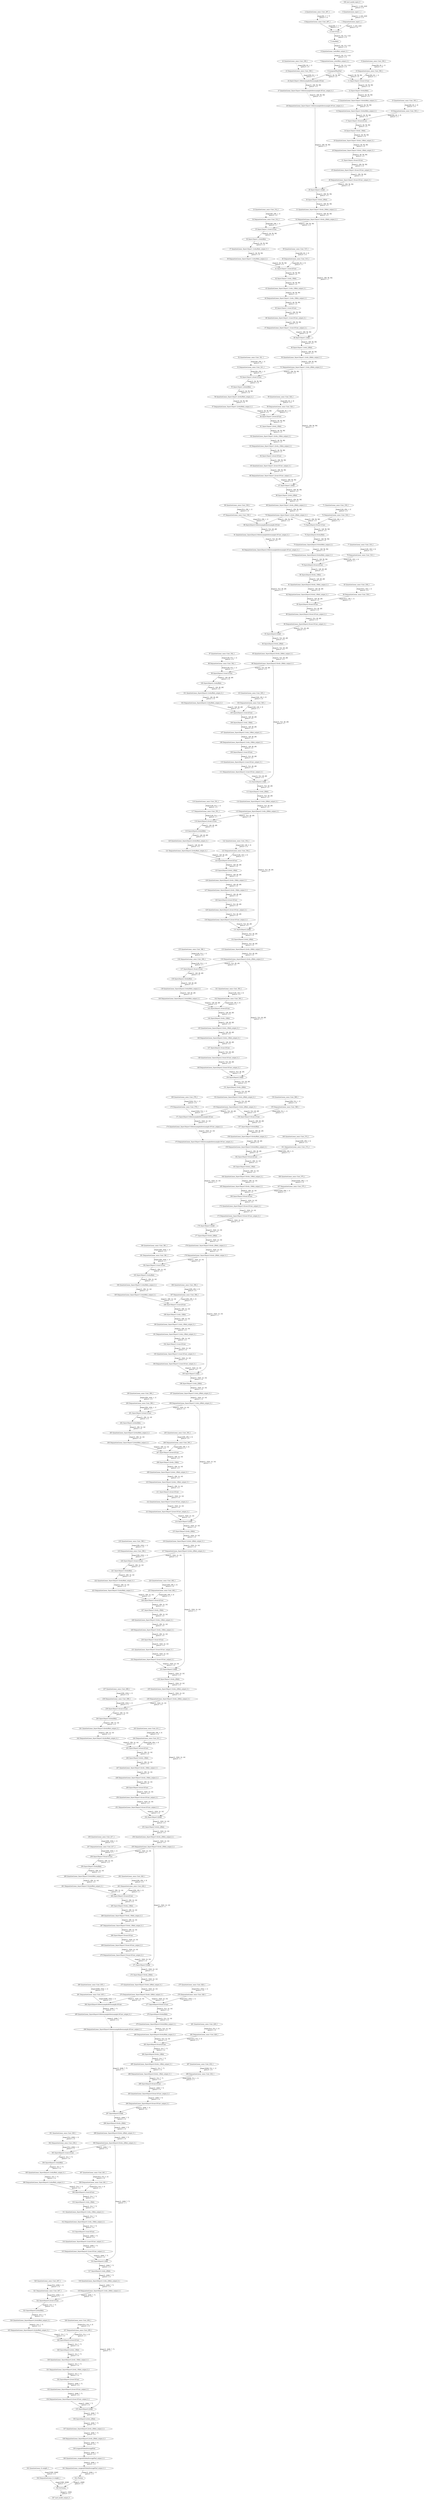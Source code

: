 strict digraph  {
"0 QuantizeLinear_input.1_1" [id=0, type=QuantizeLinear];
"1 DequantizeLinear_input.1_1" [id=1, type=DequantizeLinear];
"2 QuantizeLinear_onnx^^Conv_497_1" [id=2, label="2 QuantizeLinear_onnx::Conv_497_1", type=QuantizeLinear];
"3 DequantizeLinear_onnx^^Conv_497_1" [id=3, label="3 DequantizeLinear_onnx::Conv_497_1", type=DequantizeLinear];
"4 /conv1/Conv" [id=4, type=Conv];
"5 /relu/Relu" [id=5, type=Relu];
"6 QuantizeLinear_/relu/Relu_output_0_1" [id=6, type=QuantizeLinear];
"7 DequantizeLinear_/relu/Relu_output_0_1" [id=7, type=DequantizeLinear];
"8 /maxpool/MaxPool" [id=8, type=MaxPool];
"9 QuantizeLinear_onnx^^Conv_500_1" [id=9, label="9 QuantizeLinear_onnx::Conv_500_1", type=QuantizeLinear];
"10 DequantizeLinear_onnx^^Conv_500_1" [id=10, label="10 DequantizeLinear_onnx::Conv_500_1", type=DequantizeLinear];
"11 /layer1/layer1.0/conv1/Conv" [id=11, type=Conv];
"12 /layer1/layer1.0/relu/Relu" [id=12, type=Relu];
"13 QuantizeLinear_/layer1/layer1.0/relu/Relu_output_0_1" [id=13, type=QuantizeLinear];
"14 DequantizeLinear_/layer1/layer1.0/relu/Relu_output_0_1" [id=14, type=DequantizeLinear];
"15 QuantizeLinear_onnx^^Conv_503_1" [id=15, label="15 QuantizeLinear_onnx::Conv_503_1", type=QuantizeLinear];
"16 DequantizeLinear_onnx^^Conv_503_1" [id=16, label="16 DequantizeLinear_onnx::Conv_503_1", type=DequantizeLinear];
"17 /layer1/layer1.0/conv2/Conv" [id=17, type=Conv];
"18 /layer1/layer1.0/relu_1/Relu" [id=18, type=Relu];
"19 QuantizeLinear_/layer1/layer1.0/relu_1/Relu_output_0_1" [id=19, type=QuantizeLinear];
"20 DequantizeLinear_/layer1/layer1.0/relu_1/Relu_output_0_1" [id=20, type=DequantizeLinear];
"21 /layer1/layer1.0/conv3/Conv" [id=21, type=Conv];
"22 QuantizeLinear_onnx^^Conv_509_1" [id=22, label="22 QuantizeLinear_onnx::Conv_509_1", type=QuantizeLinear];
"23 DequantizeLinear_onnx^^Conv_509_1" [id=23, label="23 DequantizeLinear_onnx::Conv_509_1", type=DequantizeLinear];
"24 /layer1/layer1.0/downsample/downsample.0/Conv" [id=24, type=Conv];
"25 QuantizeLinear_/layer1/layer1.0/conv3/Conv_output_0_1" [id=25, type=QuantizeLinear];
"26 DequantizeLinear_/layer1/layer1.0/conv3/Conv_output_0_1" [id=26, type=DequantizeLinear];
"27 QuantizeLinear_/layer1/layer1.0/downsample/downsample.0/Conv_output_0_1" [id=27, type=QuantizeLinear];
"28 DequantizeLinear_/layer1/layer1.0/downsample/downsample.0/Conv_output_0_1" [id=28, type=DequantizeLinear];
"29 /layer1/layer1.0/Add" [id=29, type=Add];
"30 /layer1/layer1.0/relu_2/Relu" [id=30, type=Relu];
"31 QuantizeLinear_/layer1/layer1.0/relu_2/Relu_output_0_1" [id=31, type=QuantizeLinear];
"32 DequantizeLinear_/layer1/layer1.0/relu_2/Relu_output_0_1" [id=32, type=DequantizeLinear];
"33 QuantizeLinear_onnx^^Conv_512_1" [id=33, label="33 QuantizeLinear_onnx::Conv_512_1", type=QuantizeLinear];
"34 DequantizeLinear_onnx^^Conv_512_1" [id=34, label="34 DequantizeLinear_onnx::Conv_512_1", type=DequantizeLinear];
"35 /layer1/layer1.1/conv1/Conv" [id=35, type=Conv];
"36 /layer1/layer1.1/relu/Relu" [id=36, type=Relu];
"37 QuantizeLinear_/layer1/layer1.1/relu/Relu_output_0_1" [id=37, type=QuantizeLinear];
"38 DequantizeLinear_/layer1/layer1.1/relu/Relu_output_0_1" [id=38, type=DequantizeLinear];
"39 QuantizeLinear_onnx^^Conv_515_1" [id=39, label="39 QuantizeLinear_onnx::Conv_515_1", type=QuantizeLinear];
"40 DequantizeLinear_onnx^^Conv_515_1" [id=40, label="40 DequantizeLinear_onnx::Conv_515_1", type=DequantizeLinear];
"41 /layer1/layer1.1/conv2/Conv" [id=41, type=Conv];
"42 /layer1/layer1.1/relu_1/Relu" [id=42, type=Relu];
"43 QuantizeLinear_/layer1/layer1.1/relu_1/Relu_output_0_1" [id=43, type=QuantizeLinear];
"44 DequantizeLinear_/layer1/layer1.1/relu_1/Relu_output_0_1" [id=44, type=DequantizeLinear];
"45 /layer1/layer1.1/conv3/Conv" [id=45, type=Conv];
"46 QuantizeLinear_/layer1/layer1.1/conv3/Conv_output_0_1" [id=46, type=QuantizeLinear];
"47 DequantizeLinear_/layer1/layer1.1/conv3/Conv_output_0_1" [id=47, type=DequantizeLinear];
"48 /layer1/layer1.1/Add" [id=48, type=Add];
"49 /layer1/layer1.1/relu_2/Relu" [id=49, type=Relu];
"50 QuantizeLinear_/layer1/layer1.1/relu_2/Relu_output_0_1" [id=50, type=QuantizeLinear];
"51 DequantizeLinear_/layer1/layer1.1/relu_2/Relu_output_0_1" [id=51, type=DequantizeLinear];
"52 QuantizeLinear_onnx^^Conv_521_1" [id=52, label="52 QuantizeLinear_onnx::Conv_521_1", type=QuantizeLinear];
"53 DequantizeLinear_onnx^^Conv_521_1" [id=53, label="53 DequantizeLinear_onnx::Conv_521_1", type=DequantizeLinear];
"54 /layer1/layer1.2/conv1/Conv" [id=54, type=Conv];
"55 /layer1/layer1.2/relu/Relu" [id=55, type=Relu];
"56 QuantizeLinear_/layer1/layer1.2/relu/Relu_output_0_1" [id=56, type=QuantizeLinear];
"57 DequantizeLinear_/layer1/layer1.2/relu/Relu_output_0_1" [id=57, type=DequantizeLinear];
"58 QuantizeLinear_onnx^^Conv_524_1" [id=58, label="58 QuantizeLinear_onnx::Conv_524_1", type=QuantizeLinear];
"59 DequantizeLinear_onnx^^Conv_524_1" [id=59, label="59 DequantizeLinear_onnx::Conv_524_1", type=DequantizeLinear];
"60 /layer1/layer1.2/conv2/Conv" [id=60, type=Conv];
"61 /layer1/layer1.2/relu_1/Relu" [id=61, type=Relu];
"62 QuantizeLinear_/layer1/layer1.2/relu_1/Relu_output_0_1" [id=62, type=QuantizeLinear];
"63 DequantizeLinear_/layer1/layer1.2/relu_1/Relu_output_0_1" [id=63, type=DequantizeLinear];
"64 /layer1/layer1.2/conv3/Conv" [id=64, type=Conv];
"65 QuantizeLinear_/layer1/layer1.2/conv3/Conv_output_0_1" [id=65, type=QuantizeLinear];
"66 DequantizeLinear_/layer1/layer1.2/conv3/Conv_output_0_1" [id=66, type=DequantizeLinear];
"67 /layer1/layer1.2/Add" [id=67, type=Add];
"68 /layer1/layer1.2/relu_2/Relu" [id=68, type=Relu];
"69 QuantizeLinear_/layer1/layer1.2/relu_2/Relu_output_0_1" [id=69, type=QuantizeLinear];
"70 DequantizeLinear_/layer1/layer1.2/relu_2/Relu_output_0_1" [id=70, type=DequantizeLinear];
"71 QuantizeLinear_onnx^^Conv_530_1" [id=71, label="71 QuantizeLinear_onnx::Conv_530_1", type=QuantizeLinear];
"72 DequantizeLinear_onnx^^Conv_530_1" [id=72, label="72 DequantizeLinear_onnx::Conv_530_1", type=DequantizeLinear];
"73 /layer2/layer2.0/conv1/Conv" [id=73, type=Conv];
"74 /layer2/layer2.0/relu/Relu" [id=74, type=Relu];
"75 QuantizeLinear_/layer2/layer2.0/relu/Relu_output_0_1" [id=75, type=QuantizeLinear];
"76 DequantizeLinear_/layer2/layer2.0/relu/Relu_output_0_1" [id=76, type=DequantizeLinear];
"77 QuantizeLinear_onnx^^Conv_533_1" [id=77, label="77 QuantizeLinear_onnx::Conv_533_1", type=QuantizeLinear];
"78 DequantizeLinear_onnx^^Conv_533_1" [id=78, label="78 DequantizeLinear_onnx::Conv_533_1", type=DequantizeLinear];
"79 /layer2/layer2.0/conv2/Conv" [id=79, type=Conv];
"80 /layer2/layer2.0/relu_1/Relu" [id=80, type=Relu];
"81 QuantizeLinear_/layer2/layer2.0/relu_1/Relu_output_0_1" [id=81, type=QuantizeLinear];
"82 DequantizeLinear_/layer2/layer2.0/relu_1/Relu_output_0_1" [id=82, type=DequantizeLinear];
"83 QuantizeLinear_onnx^^Conv_536_1" [id=83, label="83 QuantizeLinear_onnx::Conv_536_1", type=QuantizeLinear];
"84 DequantizeLinear_onnx^^Conv_536_1" [id=84, label="84 DequantizeLinear_onnx::Conv_536_1", type=DequantizeLinear];
"85 /layer2/layer2.0/conv3/Conv" [id=85, type=Conv];
"86 QuantizeLinear_onnx^^Conv_539_1" [id=86, label="86 QuantizeLinear_onnx::Conv_539_1", type=QuantizeLinear];
"87 DequantizeLinear_onnx^^Conv_539_1" [id=87, label="87 DequantizeLinear_onnx::Conv_539_1", type=DequantizeLinear];
"88 /layer2/layer2.0/downsample/downsample.0/Conv" [id=88, type=Conv];
"89 QuantizeLinear_/layer2/layer2.0/conv3/Conv_output_0_1" [id=89, type=QuantizeLinear];
"90 DequantizeLinear_/layer2/layer2.0/conv3/Conv_output_0_1" [id=90, type=DequantizeLinear];
"91 QuantizeLinear_/layer2/layer2.0/downsample/downsample.0/Conv_output_0_1" [id=91, type=QuantizeLinear];
"92 DequantizeLinear_/layer2/layer2.0/downsample/downsample.0/Conv_output_0_1" [id=92, type=DequantizeLinear];
"93 /layer2/layer2.0/Add" [id=93, type=Add];
"94 /layer2/layer2.0/relu_2/Relu" [id=94, type=Relu];
"95 QuantizeLinear_/layer2/layer2.0/relu_2/Relu_output_0_1" [id=95, type=QuantizeLinear];
"96 DequantizeLinear_/layer2/layer2.0/relu_2/Relu_output_0_1" [id=96, type=DequantizeLinear];
"97 QuantizeLinear_onnx^^Conv_542_1" [id=97, label="97 QuantizeLinear_onnx::Conv_542_1", type=QuantizeLinear];
"98 DequantizeLinear_onnx^^Conv_542_1" [id=98, label="98 DequantizeLinear_onnx::Conv_542_1", type=DequantizeLinear];
"99 /layer2/layer2.1/conv1/Conv" [id=99, type=Conv];
"100 /layer2/layer2.1/relu/Relu" [id=100, type=Relu];
"101 QuantizeLinear_/layer2/layer2.1/relu/Relu_output_0_1" [id=101, type=QuantizeLinear];
"102 DequantizeLinear_/layer2/layer2.1/relu/Relu_output_0_1" [id=102, type=DequantizeLinear];
"103 QuantizeLinear_onnx^^Conv_545_1" [id=103, label="103 QuantizeLinear_onnx::Conv_545_1", type=QuantizeLinear];
"104 DequantizeLinear_onnx^^Conv_545_1" [id=104, label="104 DequantizeLinear_onnx::Conv_545_1", type=DequantizeLinear];
"105 /layer2/layer2.1/conv2/Conv" [id=105, type=Conv];
"106 /layer2/layer2.1/relu_1/Relu" [id=106, type=Relu];
"107 QuantizeLinear_/layer2/layer2.1/relu_1/Relu_output_0_1" [id=107, type=QuantizeLinear];
"108 DequantizeLinear_/layer2/layer2.1/relu_1/Relu_output_0_1" [id=108, type=DequantizeLinear];
"109 /layer2/layer2.1/conv3/Conv" [id=109, type=Conv];
"110 QuantizeLinear_/layer2/layer2.1/conv3/Conv_output_0_1" [id=110, type=QuantizeLinear];
"111 DequantizeLinear_/layer2/layer2.1/conv3/Conv_output_0_1" [id=111, type=DequantizeLinear];
"112 /layer2/layer2.1/Add" [id=112, type=Add];
"113 /layer2/layer2.1/relu_2/Relu" [id=113, type=Relu];
"114 QuantizeLinear_/layer2/layer2.1/relu_2/Relu_output_0_1" [id=114, type=QuantizeLinear];
"115 DequantizeLinear_/layer2/layer2.1/relu_2/Relu_output_0_1" [id=115, type=DequantizeLinear];
"116 QuantizeLinear_onnx^^Conv_551_1" [id=116, label="116 QuantizeLinear_onnx::Conv_551_1", type=QuantizeLinear];
"117 DequantizeLinear_onnx^^Conv_551_1" [id=117, label="117 DequantizeLinear_onnx::Conv_551_1", type=DequantizeLinear];
"118 /layer2/layer2.2/conv1/Conv" [id=118, type=Conv];
"119 /layer2/layer2.2/relu/Relu" [id=119, type=Relu];
"120 QuantizeLinear_/layer2/layer2.2/relu/Relu_output_0_1" [id=120, type=QuantizeLinear];
"121 DequantizeLinear_/layer2/layer2.2/relu/Relu_output_0_1" [id=121, type=DequantizeLinear];
"122 QuantizeLinear_onnx^^Conv_554_1" [id=122, label="122 QuantizeLinear_onnx::Conv_554_1", type=QuantizeLinear];
"123 DequantizeLinear_onnx^^Conv_554_1" [id=123, label="123 DequantizeLinear_onnx::Conv_554_1", type=DequantizeLinear];
"124 /layer2/layer2.2/conv2/Conv" [id=124, type=Conv];
"125 /layer2/layer2.2/relu_1/Relu" [id=125, type=Relu];
"126 QuantizeLinear_/layer2/layer2.2/relu_1/Relu_output_0_1" [id=126, type=QuantizeLinear];
"127 DequantizeLinear_/layer2/layer2.2/relu_1/Relu_output_0_1" [id=127, type=DequantizeLinear];
"128 /layer2/layer2.2/conv3/Conv" [id=128, type=Conv];
"129 QuantizeLinear_/layer2/layer2.2/conv3/Conv_output_0_1" [id=129, type=QuantizeLinear];
"130 DequantizeLinear_/layer2/layer2.2/conv3/Conv_output_0_1" [id=130, type=DequantizeLinear];
"131 /layer2/layer2.2/Add" [id=131, type=Add];
"132 /layer2/layer2.2/relu_2/Relu" [id=132, type=Relu];
"133 QuantizeLinear_/layer2/layer2.2/relu_2/Relu_output_0_1" [id=133, type=QuantizeLinear];
"134 DequantizeLinear_/layer2/layer2.2/relu_2/Relu_output_0_1" [id=134, type=DequantizeLinear];
"135 QuantizeLinear_onnx^^Conv_560_1" [id=135, label="135 QuantizeLinear_onnx::Conv_560_1", type=QuantizeLinear];
"136 DequantizeLinear_onnx^^Conv_560_1" [id=136, label="136 DequantizeLinear_onnx::Conv_560_1", type=DequantizeLinear];
"137 /layer2/layer2.3/conv1/Conv" [id=137, type=Conv];
"138 /layer2/layer2.3/relu/Relu" [id=138, type=Relu];
"139 QuantizeLinear_/layer2/layer2.3/relu/Relu_output_0_1" [id=139, type=QuantizeLinear];
"140 DequantizeLinear_/layer2/layer2.3/relu/Relu_output_0_1" [id=140, type=DequantizeLinear];
"141 QuantizeLinear_onnx^^Conv_563_1" [id=141, label="141 QuantizeLinear_onnx::Conv_563_1", type=QuantizeLinear];
"142 DequantizeLinear_onnx^^Conv_563_1" [id=142, label="142 DequantizeLinear_onnx::Conv_563_1", type=DequantizeLinear];
"143 /layer2/layer2.3/conv2/Conv" [id=143, type=Conv];
"144 /layer2/layer2.3/relu_1/Relu" [id=144, type=Relu];
"145 QuantizeLinear_/layer2/layer2.3/relu_1/Relu_output_0_1" [id=145, type=QuantizeLinear];
"146 DequantizeLinear_/layer2/layer2.3/relu_1/Relu_output_0_1" [id=146, type=DequantizeLinear];
"147 /layer2/layer2.3/conv3/Conv" [id=147, type=Conv];
"148 QuantizeLinear_/layer2/layer2.3/conv3/Conv_output_0_1" [id=148, type=QuantizeLinear];
"149 DequantizeLinear_/layer2/layer2.3/conv3/Conv_output_0_1" [id=149, type=DequantizeLinear];
"150 /layer2/layer2.3/Add" [id=150, type=Add];
"151 /layer2/layer2.3/relu_2/Relu" [id=151, type=Relu];
"152 QuantizeLinear_/layer2/layer2.3/relu_2/Relu_output_0_1" [id=152, type=QuantizeLinear];
"153 DequantizeLinear_/layer2/layer2.3/relu_2/Relu_output_0_1" [id=153, type=DequantizeLinear];
"154 QuantizeLinear_onnx^^Conv_569_1" [id=154, label="154 QuantizeLinear_onnx::Conv_569_1", type=QuantizeLinear];
"155 DequantizeLinear_onnx^^Conv_569_1" [id=155, label="155 DequantizeLinear_onnx::Conv_569_1", type=DequantizeLinear];
"156 /layer3/layer3.0/conv1/Conv" [id=156, type=Conv];
"157 /layer3/layer3.0/relu/Relu" [id=157, type=Relu];
"158 QuantizeLinear_/layer3/layer3.0/relu/Relu_output_0_1" [id=158, type=QuantizeLinear];
"159 DequantizeLinear_/layer3/layer3.0/relu/Relu_output_0_1" [id=159, type=DequantizeLinear];
"160 QuantizeLinear_onnx^^Conv_572_1" [id=160, label="160 QuantizeLinear_onnx::Conv_572_1", type=QuantizeLinear];
"161 DequantizeLinear_onnx^^Conv_572_1" [id=161, label="161 DequantizeLinear_onnx::Conv_572_1", type=DequantizeLinear];
"162 /layer3/layer3.0/conv2/Conv" [id=162, type=Conv];
"163 /layer3/layer3.0/relu_1/Relu" [id=163, type=Relu];
"164 QuantizeLinear_/layer3/layer3.0/relu_1/Relu_output_0_1" [id=164, type=QuantizeLinear];
"165 DequantizeLinear_/layer3/layer3.0/relu_1/Relu_output_0_1" [id=165, type=DequantizeLinear];
"166 QuantizeLinear_onnx^^Conv_575_1" [id=166, label="166 QuantizeLinear_onnx::Conv_575_1", type=QuantizeLinear];
"167 DequantizeLinear_onnx^^Conv_575_1" [id=167, label="167 DequantizeLinear_onnx::Conv_575_1", type=DequantizeLinear];
"168 /layer3/layer3.0/conv3/Conv" [id=168, type=Conv];
"169 QuantizeLinear_onnx^^Conv_578_1" [id=169, label="169 QuantizeLinear_onnx::Conv_578_1", type=QuantizeLinear];
"170 DequantizeLinear_onnx^^Conv_578_1" [id=170, label="170 DequantizeLinear_onnx::Conv_578_1", type=DequantizeLinear];
"171 /layer3/layer3.0/downsample/downsample.0/Conv" [id=171, type=Conv];
"172 QuantizeLinear_/layer3/layer3.0/conv3/Conv_output_0_1" [id=172, type=QuantizeLinear];
"173 DequantizeLinear_/layer3/layer3.0/conv3/Conv_output_0_1" [id=173, type=DequantizeLinear];
"174 QuantizeLinear_/layer3/layer3.0/downsample/downsample.0/Conv_output_0_1" [id=174, type=QuantizeLinear];
"175 DequantizeLinear_/layer3/layer3.0/downsample/downsample.0/Conv_output_0_1" [id=175, type=DequantizeLinear];
"176 /layer3/layer3.0/Add" [id=176, type=Add];
"177 /layer3/layer3.0/relu_2/Relu" [id=177, type=Relu];
"178 QuantizeLinear_/layer3/layer3.0/relu_2/Relu_output_0_1" [id=178, type=QuantizeLinear];
"179 DequantizeLinear_/layer3/layer3.0/relu_2/Relu_output_0_1" [id=179, type=DequantizeLinear];
"180 QuantizeLinear_onnx^^Conv_581_1" [id=180, label="180 QuantizeLinear_onnx::Conv_581_1", type=QuantizeLinear];
"181 DequantizeLinear_onnx^^Conv_581_1" [id=181, label="181 DequantizeLinear_onnx::Conv_581_1", type=DequantizeLinear];
"182 /layer3/layer3.1/conv1/Conv" [id=182, type=Conv];
"183 /layer3/layer3.1/relu/Relu" [id=183, type=Relu];
"184 QuantizeLinear_/layer3/layer3.1/relu/Relu_output_0_1" [id=184, type=QuantizeLinear];
"185 DequantizeLinear_/layer3/layer3.1/relu/Relu_output_0_1" [id=185, type=DequantizeLinear];
"186 QuantizeLinear_onnx^^Conv_584_1" [id=186, label="186 QuantizeLinear_onnx::Conv_584_1", type=QuantizeLinear];
"187 DequantizeLinear_onnx^^Conv_584_1" [id=187, label="187 DequantizeLinear_onnx::Conv_584_1", type=DequantizeLinear];
"188 /layer3/layer3.1/conv2/Conv" [id=188, type=Conv];
"189 /layer3/layer3.1/relu_1/Relu" [id=189, type=Relu];
"190 QuantizeLinear_/layer3/layer3.1/relu_1/Relu_output_0_1" [id=190, type=QuantizeLinear];
"191 DequantizeLinear_/layer3/layer3.1/relu_1/Relu_output_0_1" [id=191, type=DequantizeLinear];
"192 /layer3/layer3.1/conv3/Conv" [id=192, type=Conv];
"193 QuantizeLinear_/layer3/layer3.1/conv3/Conv_output_0_1" [id=193, type=QuantizeLinear];
"194 DequantizeLinear_/layer3/layer3.1/conv3/Conv_output_0_1" [id=194, type=DequantizeLinear];
"195 /layer3/layer3.1/Add" [id=195, type=Add];
"196 /layer3/layer3.1/relu_2/Relu" [id=196, type=Relu];
"197 QuantizeLinear_/layer3/layer3.1/relu_2/Relu_output_0_1" [id=197, type=QuantizeLinear];
"198 DequantizeLinear_/layer3/layer3.1/relu_2/Relu_output_0_1" [id=198, type=DequantizeLinear];
"199 QuantizeLinear_onnx^^Conv_590_1" [id=199, label="199 QuantizeLinear_onnx::Conv_590_1", type=QuantizeLinear];
"200 DequantizeLinear_onnx^^Conv_590_1" [id=200, label="200 DequantizeLinear_onnx::Conv_590_1", type=DequantizeLinear];
"201 /layer3/layer3.2/conv1/Conv" [id=201, type=Conv];
"202 /layer3/layer3.2/relu/Relu" [id=202, type=Relu];
"203 QuantizeLinear_/layer3/layer3.2/relu/Relu_output_0_1" [id=203, type=QuantizeLinear];
"204 DequantizeLinear_/layer3/layer3.2/relu/Relu_output_0_1" [id=204, type=DequantizeLinear];
"205 QuantizeLinear_onnx^^Conv_593_1" [id=205, label="205 QuantizeLinear_onnx::Conv_593_1", type=QuantizeLinear];
"206 DequantizeLinear_onnx^^Conv_593_1" [id=206, label="206 DequantizeLinear_onnx::Conv_593_1", type=DequantizeLinear];
"207 /layer3/layer3.2/conv2/Conv" [id=207, type=Conv];
"208 /layer3/layer3.2/relu_1/Relu" [id=208, type=Relu];
"209 QuantizeLinear_/layer3/layer3.2/relu_1/Relu_output_0_1" [id=209, type=QuantizeLinear];
"210 DequantizeLinear_/layer3/layer3.2/relu_1/Relu_output_0_1" [id=210, type=DequantizeLinear];
"211 /layer3/layer3.2/conv3/Conv" [id=211, type=Conv];
"212 QuantizeLinear_/layer3/layer3.2/conv3/Conv_output_0_1" [id=212, type=QuantizeLinear];
"213 DequantizeLinear_/layer3/layer3.2/conv3/Conv_output_0_1" [id=213, type=DequantizeLinear];
"214 /layer3/layer3.2/Add" [id=214, type=Add];
"215 /layer3/layer3.2/relu_2/Relu" [id=215, type=Relu];
"216 QuantizeLinear_/layer3/layer3.2/relu_2/Relu_output_0_1" [id=216, type=QuantizeLinear];
"217 DequantizeLinear_/layer3/layer3.2/relu_2/Relu_output_0_1" [id=217, type=DequantizeLinear];
"218 QuantizeLinear_onnx^^Conv_599_1" [id=218, label="218 QuantizeLinear_onnx::Conv_599_1", type=QuantizeLinear];
"219 DequantizeLinear_onnx^^Conv_599_1" [id=219, label="219 DequantizeLinear_onnx::Conv_599_1", type=DequantizeLinear];
"220 /layer3/layer3.3/conv1/Conv" [id=220, type=Conv];
"221 /layer3/layer3.3/relu/Relu" [id=221, type=Relu];
"222 QuantizeLinear_/layer3/layer3.3/relu/Relu_output_0_1" [id=222, type=QuantizeLinear];
"223 DequantizeLinear_/layer3/layer3.3/relu/Relu_output_0_1" [id=223, type=DequantizeLinear];
"224 QuantizeLinear_onnx^^Conv_602_1" [id=224, label="224 QuantizeLinear_onnx::Conv_602_1", type=QuantizeLinear];
"225 DequantizeLinear_onnx^^Conv_602_1" [id=225, label="225 DequantizeLinear_onnx::Conv_602_1", type=DequantizeLinear];
"226 /layer3/layer3.3/conv2/Conv" [id=226, type=Conv];
"227 /layer3/layer3.3/relu_1/Relu" [id=227, type=Relu];
"228 QuantizeLinear_/layer3/layer3.3/relu_1/Relu_output_0_1" [id=228, type=QuantizeLinear];
"229 DequantizeLinear_/layer3/layer3.3/relu_1/Relu_output_0_1" [id=229, type=DequantizeLinear];
"230 /layer3/layer3.3/conv3/Conv" [id=230, type=Conv];
"231 QuantizeLinear_/layer3/layer3.3/conv3/Conv_output_0_1" [id=231, type=QuantizeLinear];
"232 DequantizeLinear_/layer3/layer3.3/conv3/Conv_output_0_1" [id=232, type=DequantizeLinear];
"233 /layer3/layer3.3/Add" [id=233, type=Add];
"234 /layer3/layer3.3/relu_2/Relu" [id=234, type=Relu];
"235 QuantizeLinear_/layer3/layer3.3/relu_2/Relu_output_0_1" [id=235, type=QuantizeLinear];
"236 DequantizeLinear_/layer3/layer3.3/relu_2/Relu_output_0_1" [id=236, type=DequantizeLinear];
"237 QuantizeLinear_onnx^^Conv_608_1" [id=237, label="237 QuantizeLinear_onnx::Conv_608_1", type=QuantizeLinear];
"238 DequantizeLinear_onnx^^Conv_608_1" [id=238, label="238 DequantizeLinear_onnx::Conv_608_1", type=DequantizeLinear];
"239 /layer3/layer3.4/conv1/Conv" [id=239, type=Conv];
"240 /layer3/layer3.4/relu/Relu" [id=240, type=Relu];
"241 QuantizeLinear_/layer3/layer3.4/relu/Relu_output_0_1" [id=241, type=QuantizeLinear];
"242 DequantizeLinear_/layer3/layer3.4/relu/Relu_output_0_1" [id=242, type=DequantizeLinear];
"243 QuantizeLinear_onnx^^Conv_611_1" [id=243, label="243 QuantizeLinear_onnx::Conv_611_1", type=QuantizeLinear];
"244 DequantizeLinear_onnx^^Conv_611_1" [id=244, label="244 DequantizeLinear_onnx::Conv_611_1", type=DequantizeLinear];
"245 /layer3/layer3.4/conv2/Conv" [id=245, type=Conv];
"246 /layer3/layer3.4/relu_1/Relu" [id=246, type=Relu];
"247 QuantizeLinear_/layer3/layer3.4/relu_1/Relu_output_0_1" [id=247, type=QuantizeLinear];
"248 DequantizeLinear_/layer3/layer3.4/relu_1/Relu_output_0_1" [id=248, type=DequantizeLinear];
"249 /layer3/layer3.4/conv3/Conv" [id=249, type=Conv];
"250 QuantizeLinear_/layer3/layer3.4/conv3/Conv_output_0_1" [id=250, type=QuantizeLinear];
"251 DequantizeLinear_/layer3/layer3.4/conv3/Conv_output_0_1" [id=251, type=DequantizeLinear];
"252 /layer3/layer3.4/Add" [id=252, type=Add];
"253 /layer3/layer3.4/relu_2/Relu" [id=253, type=Relu];
"254 QuantizeLinear_/layer3/layer3.4/relu_2/Relu_output_0_1" [id=254, type=QuantizeLinear];
"255 DequantizeLinear_/layer3/layer3.4/relu_2/Relu_output_0_1" [id=255, type=DequantizeLinear];
"256 QuantizeLinear_onnx^^Conv_617_1" [id=256, label="256 QuantizeLinear_onnx::Conv_617_1", type=QuantizeLinear];
"257 DequantizeLinear_onnx^^Conv_617_1" [id=257, label="257 DequantizeLinear_onnx::Conv_617_1", type=DequantizeLinear];
"258 /layer3/layer3.5/conv1/Conv" [id=258, type=Conv];
"259 /layer3/layer3.5/relu/Relu" [id=259, type=Relu];
"260 QuantizeLinear_/layer3/layer3.5/relu/Relu_output_0_1" [id=260, type=QuantizeLinear];
"261 DequantizeLinear_/layer3/layer3.5/relu/Relu_output_0_1" [id=261, type=DequantizeLinear];
"262 QuantizeLinear_onnx^^Conv_620_1" [id=262, label="262 QuantizeLinear_onnx::Conv_620_1", type=QuantizeLinear];
"263 DequantizeLinear_onnx^^Conv_620_1" [id=263, label="263 DequantizeLinear_onnx::Conv_620_1", type=DequantizeLinear];
"264 /layer3/layer3.5/conv2/Conv" [id=264, type=Conv];
"265 /layer3/layer3.5/relu_1/Relu" [id=265, type=Relu];
"266 QuantizeLinear_/layer3/layer3.5/relu_1/Relu_output_0_1" [id=266, type=QuantizeLinear];
"267 DequantizeLinear_/layer3/layer3.5/relu_1/Relu_output_0_1" [id=267, type=DequantizeLinear];
"268 /layer3/layer3.5/conv3/Conv" [id=268, type=Conv];
"269 QuantizeLinear_/layer3/layer3.5/conv3/Conv_output_0_1" [id=269, type=QuantizeLinear];
"270 DequantizeLinear_/layer3/layer3.5/conv3/Conv_output_0_1" [id=270, type=DequantizeLinear];
"271 /layer3/layer3.5/Add" [id=271, type=Add];
"272 /layer3/layer3.5/relu_2/Relu" [id=272, type=Relu];
"273 QuantizeLinear_/layer3/layer3.5/relu_2/Relu_output_0_1" [id=273, type=QuantizeLinear];
"274 DequantizeLinear_/layer3/layer3.5/relu_2/Relu_output_0_1" [id=274, type=DequantizeLinear];
"275 QuantizeLinear_onnx^^Conv_626_1" [id=275, label="275 QuantizeLinear_onnx::Conv_626_1", type=QuantizeLinear];
"276 DequantizeLinear_onnx^^Conv_626_1" [id=276, label="276 DequantizeLinear_onnx::Conv_626_1", type=DequantizeLinear];
"277 /layer4/layer4.0/conv1/Conv" [id=277, type=Conv];
"278 /layer4/layer4.0/relu/Relu" [id=278, type=Relu];
"279 QuantizeLinear_/layer4/layer4.0/relu/Relu_output_0_1" [id=279, type=QuantizeLinear];
"280 DequantizeLinear_/layer4/layer4.0/relu/Relu_output_0_1" [id=280, type=DequantizeLinear];
"281 QuantizeLinear_onnx^^Conv_629_1" [id=281, label="281 QuantizeLinear_onnx::Conv_629_1", type=QuantizeLinear];
"282 DequantizeLinear_onnx^^Conv_629_1" [id=282, label="282 DequantizeLinear_onnx::Conv_629_1", type=DequantizeLinear];
"283 /layer4/layer4.0/conv2/Conv" [id=283, type=Conv];
"284 /layer4/layer4.0/relu_1/Relu" [id=284, type=Relu];
"285 QuantizeLinear_/layer4/layer4.0/relu_1/Relu_output_0_1" [id=285, type=QuantizeLinear];
"286 DequantizeLinear_/layer4/layer4.0/relu_1/Relu_output_0_1" [id=286, type=DequantizeLinear];
"287 QuantizeLinear_onnx^^Conv_632_1" [id=287, label="287 QuantizeLinear_onnx::Conv_632_1", type=QuantizeLinear];
"288 DequantizeLinear_onnx^^Conv_632_1" [id=288, label="288 DequantizeLinear_onnx::Conv_632_1", type=DequantizeLinear];
"289 /layer4/layer4.0/conv3/Conv" [id=289, type=Conv];
"290 QuantizeLinear_onnx^^Conv_635_1" [id=290, label="290 QuantizeLinear_onnx::Conv_635_1", type=QuantizeLinear];
"291 DequantizeLinear_onnx^^Conv_635_1" [id=291, label="291 DequantizeLinear_onnx::Conv_635_1", type=DequantizeLinear];
"292 /layer4/layer4.0/downsample/downsample.0/Conv" [id=292, type=Conv];
"293 QuantizeLinear_/layer4/layer4.0/conv3/Conv_output_0_1" [id=293, type=QuantizeLinear];
"294 DequantizeLinear_/layer4/layer4.0/conv3/Conv_output_0_1" [id=294, type=DequantizeLinear];
"295 QuantizeLinear_/layer4/layer4.0/downsample/downsample.0/Conv_output_0_1" [id=295, type=QuantizeLinear];
"296 DequantizeLinear_/layer4/layer4.0/downsample/downsample.0/Conv_output_0_1" [id=296, type=DequantizeLinear];
"297 /layer4/layer4.0/Add" [id=297, type=Add];
"298 /layer4/layer4.0/relu_2/Relu" [id=298, type=Relu];
"299 QuantizeLinear_/layer4/layer4.0/relu_2/Relu_output_0_1" [id=299, type=QuantizeLinear];
"300 DequantizeLinear_/layer4/layer4.0/relu_2/Relu_output_0_1" [id=300, type=DequantizeLinear];
"301 QuantizeLinear_onnx^^Conv_638_1" [id=301, label="301 QuantizeLinear_onnx::Conv_638_1", type=QuantizeLinear];
"302 DequantizeLinear_onnx^^Conv_638_1" [id=302, label="302 DequantizeLinear_onnx::Conv_638_1", type=DequantizeLinear];
"303 /layer4/layer4.1/conv1/Conv" [id=303, type=Conv];
"304 /layer4/layer4.1/relu/Relu" [id=304, type=Relu];
"305 QuantizeLinear_/layer4/layer4.1/relu/Relu_output_0_1" [id=305, type=QuantizeLinear];
"306 DequantizeLinear_/layer4/layer4.1/relu/Relu_output_0_1" [id=306, type=DequantizeLinear];
"307 QuantizeLinear_onnx^^Conv_641_1" [id=307, label="307 QuantizeLinear_onnx::Conv_641_1", type=QuantizeLinear];
"308 DequantizeLinear_onnx^^Conv_641_1" [id=308, label="308 DequantizeLinear_onnx::Conv_641_1", type=DequantizeLinear];
"309 /layer4/layer4.1/conv2/Conv" [id=309, type=Conv];
"310 /layer4/layer4.1/relu_1/Relu" [id=310, type=Relu];
"311 QuantizeLinear_/layer4/layer4.1/relu_1/Relu_output_0_1" [id=311, type=QuantizeLinear];
"312 DequantizeLinear_/layer4/layer4.1/relu_1/Relu_output_0_1" [id=312, type=DequantizeLinear];
"313 /layer4/layer4.1/conv3/Conv" [id=313, type=Conv];
"314 QuantizeLinear_/layer4/layer4.1/conv3/Conv_output_0_1" [id=314, type=QuantizeLinear];
"315 DequantizeLinear_/layer4/layer4.1/conv3/Conv_output_0_1" [id=315, type=DequantizeLinear];
"316 /layer4/layer4.1/Add" [id=316, type=Add];
"317 /layer4/layer4.1/relu_2/Relu" [id=317, type=Relu];
"318 QuantizeLinear_/layer4/layer4.1/relu_2/Relu_output_0_1" [id=318, type=QuantizeLinear];
"319 DequantizeLinear_/layer4/layer4.1/relu_2/Relu_output_0_1" [id=319, type=DequantizeLinear];
"320 QuantizeLinear_onnx^^Conv_647_1" [id=320, label="320 QuantizeLinear_onnx::Conv_647_1", type=QuantizeLinear];
"321 DequantizeLinear_onnx^^Conv_647_1" [id=321, label="321 DequantizeLinear_onnx::Conv_647_1", type=DequantizeLinear];
"322 /layer4/layer4.2/conv1/Conv" [id=322, type=Conv];
"323 /layer4/layer4.2/relu/Relu" [id=323, type=Relu];
"324 QuantizeLinear_/layer4/layer4.2/relu/Relu_output_0_1" [id=324, type=QuantizeLinear];
"325 DequantizeLinear_/layer4/layer4.2/relu/Relu_output_0_1" [id=325, type=DequantizeLinear];
"326 QuantizeLinear_onnx^^Conv_650_1" [id=326, label="326 QuantizeLinear_onnx::Conv_650_1", type=QuantizeLinear];
"327 DequantizeLinear_onnx^^Conv_650_1" [id=327, label="327 DequantizeLinear_onnx::Conv_650_1", type=DequantizeLinear];
"328 /layer4/layer4.2/conv2/Conv" [id=328, type=Conv];
"329 /layer4/layer4.2/relu_1/Relu" [id=329, type=Relu];
"330 QuantizeLinear_/layer4/layer4.2/relu_1/Relu_output_0_1" [id=330, type=QuantizeLinear];
"331 DequantizeLinear_/layer4/layer4.2/relu_1/Relu_output_0_1" [id=331, type=DequantizeLinear];
"332 /layer4/layer4.2/conv3/Conv" [id=332, type=Conv];
"333 QuantizeLinear_/layer4/layer4.2/conv3/Conv_output_0_1" [id=333, type=QuantizeLinear];
"334 DequantizeLinear_/layer4/layer4.2/conv3/Conv_output_0_1" [id=334, type=DequantizeLinear];
"335 /layer4/layer4.2/Add" [id=335, type=Add];
"336 /layer4/layer4.2/relu_2/Relu" [id=336, type=Relu];
"337 QuantizeLinear_/layer4/layer4.2/relu_2/Relu_output_0_1" [id=337, type=QuantizeLinear];
"338 DequantizeLinear_/layer4/layer4.2/relu_2/Relu_output_0_1" [id=338, type=DequantizeLinear];
"339 /avgpool/GlobalAveragePool" [id=339, type=GlobalAveragePool];
"340 QuantizeLinear_/avgpool/GlobalAveragePool_output_0_1" [id=340, type=QuantizeLinear];
"341 DequantizeLinear_/avgpool/GlobalAveragePool_output_0_1" [id=341, type=DequantizeLinear];
"342 /Flatten" [id=342, type=Flatten];
"343 QuantizeLinear_fc.weight_1" [id=343, type=QuantizeLinear];
"344 DequantizeLinear_fc.weight_1" [id=344, type=DequantizeLinear];
"345 /fc/Gemm" [id=345, type=Gemm];
"346 nncf_model_input_0" [id=346, type=nncf_model_input];
"347 nncf_model_output_0" [id=347, type=nncf_model_output];
"0 QuantizeLinear_input.1_1" -> "1 DequantizeLinear_input.1_1"  [label="shape:[1, 3, 224, 224]\nports:0 -> 0", style=dashed];
"1 DequantizeLinear_input.1_1" -> "4 /conv1/Conv"  [label="shape:[1, 3, 224, 224]\nports:0 -> 0", style=solid];
"2 QuantizeLinear_onnx^^Conv_497_1" -> "3 DequantizeLinear_onnx^^Conv_497_1"  [label="shape:[64, 3, 7, 7]\nports:0 -> 0", style=dashed];
"3 DequantizeLinear_onnx^^Conv_497_1" -> "4 /conv1/Conv"  [label="shape:[64, 3, 7, 7]\nports:0 -> 1", style=solid];
"4 /conv1/Conv" -> "5 /relu/Relu"  [label="shape:[1, 64, 112, 112]\nports:0 -> 0", style=solid];
"5 /relu/Relu" -> "6 QuantizeLinear_/relu/Relu_output_0_1"  [label="shape:[1, 64, 112, 112]\nports:0 -> 0", style=solid];
"6 QuantizeLinear_/relu/Relu_output_0_1" -> "7 DequantizeLinear_/relu/Relu_output_0_1"  [label="shape:[1, 64, 112, 112]\nports:0 -> 0", style=dashed];
"7 DequantizeLinear_/relu/Relu_output_0_1" -> "8 /maxpool/MaxPool"  [label="shape:[1, 64, 112, 112]\nports:0 -> 0", style=solid];
"8 /maxpool/MaxPool" -> "11 /layer1/layer1.0/conv1/Conv"  [label="shape:[1, 64, 56, 56]\nports:0 -> 0", style=solid];
"8 /maxpool/MaxPool" -> "24 /layer1/layer1.0/downsample/downsample.0/Conv"  [label="shape:[1, 64, 56, 56]\nports:0 -> 0", style=solid];
"9 QuantizeLinear_onnx^^Conv_500_1" -> "10 DequantizeLinear_onnx^^Conv_500_1"  [label="shape:[64, 64, 1, 1]\nports:0 -> 0", style=dashed];
"10 DequantizeLinear_onnx^^Conv_500_1" -> "11 /layer1/layer1.0/conv1/Conv"  [label="shape:[64, 64, 1, 1]\nports:0 -> 1", style=solid];
"11 /layer1/layer1.0/conv1/Conv" -> "12 /layer1/layer1.0/relu/Relu"  [label="shape:[1, 64, 56, 56]\nports:0 -> 0", style=solid];
"12 /layer1/layer1.0/relu/Relu" -> "13 QuantizeLinear_/layer1/layer1.0/relu/Relu_output_0_1"  [label="shape:[1, 64, 56, 56]\nports:0 -> 0", style=solid];
"13 QuantizeLinear_/layer1/layer1.0/relu/Relu_output_0_1" -> "14 DequantizeLinear_/layer1/layer1.0/relu/Relu_output_0_1"  [label="shape:[1, 64, 56, 56]\nports:0 -> 0", style=dashed];
"14 DequantizeLinear_/layer1/layer1.0/relu/Relu_output_0_1" -> "17 /layer1/layer1.0/conv2/Conv"  [label="shape:[1, 64, 56, 56]\nports:0 -> 0", style=solid];
"15 QuantizeLinear_onnx^^Conv_503_1" -> "16 DequantizeLinear_onnx^^Conv_503_1"  [label="shape:[64, 64, 3, 3]\nports:0 -> 0", style=dashed];
"16 DequantizeLinear_onnx^^Conv_503_1" -> "17 /layer1/layer1.0/conv2/Conv"  [label="shape:[64, 64, 3, 3]\nports:0 -> 1", style=solid];
"17 /layer1/layer1.0/conv2/Conv" -> "18 /layer1/layer1.0/relu_1/Relu"  [label="shape:[1, 64, 56, 56]\nports:0 -> 0", style=solid];
"18 /layer1/layer1.0/relu_1/Relu" -> "19 QuantizeLinear_/layer1/layer1.0/relu_1/Relu_output_0_1"  [label="shape:[1, 64, 56, 56]\nports:0 -> 0", style=solid];
"19 QuantizeLinear_/layer1/layer1.0/relu_1/Relu_output_0_1" -> "20 DequantizeLinear_/layer1/layer1.0/relu_1/Relu_output_0_1"  [label="shape:[1, 64, 56, 56]\nports:0 -> 0", style=dashed];
"20 DequantizeLinear_/layer1/layer1.0/relu_1/Relu_output_0_1" -> "21 /layer1/layer1.0/conv3/Conv"  [label="shape:[1, 64, 56, 56]\nports:0 -> 0", style=solid];
"21 /layer1/layer1.0/conv3/Conv" -> "25 QuantizeLinear_/layer1/layer1.0/conv3/Conv_output_0_1"  [label="shape:[1, 256, 56, 56]\nports:0 -> 0", style=solid];
"22 QuantizeLinear_onnx^^Conv_509_1" -> "23 DequantizeLinear_onnx^^Conv_509_1"  [label="shape:[256, 64, 1, 1]\nports:0 -> 0", style=dashed];
"23 DequantizeLinear_onnx^^Conv_509_1" -> "24 /layer1/layer1.0/downsample/downsample.0/Conv"  [label="shape:[256, 64, 1, 1]\nports:0 -> 1", style=solid];
"24 /layer1/layer1.0/downsample/downsample.0/Conv" -> "27 QuantizeLinear_/layer1/layer1.0/downsample/downsample.0/Conv_output_0_1"  [label="shape:[1, 256, 56, 56]\nports:0 -> 0", style=solid];
"25 QuantizeLinear_/layer1/layer1.0/conv3/Conv_output_0_1" -> "26 DequantizeLinear_/layer1/layer1.0/conv3/Conv_output_0_1"  [label="shape:[1, 256, 56, 56]\nports:0 -> 0", style=dashed];
"26 DequantizeLinear_/layer1/layer1.0/conv3/Conv_output_0_1" -> "29 /layer1/layer1.0/Add"  [label="shape:[1, 256, 56, 56]\nports:0 -> 0", style=solid];
"27 QuantizeLinear_/layer1/layer1.0/downsample/downsample.0/Conv_output_0_1" -> "28 DequantizeLinear_/layer1/layer1.0/downsample/downsample.0/Conv_output_0_1"  [label="shape:[1, 256, 56, 56]\nports:0 -> 0", style=dashed];
"28 DequantizeLinear_/layer1/layer1.0/downsample/downsample.0/Conv_output_0_1" -> "29 /layer1/layer1.0/Add"  [label="shape:[1, 256, 56, 56]\nports:0 -> 1", style=solid];
"29 /layer1/layer1.0/Add" -> "30 /layer1/layer1.0/relu_2/Relu"  [label="shape:[1, 256, 56, 56]\nports:0 -> 0", style=solid];
"30 /layer1/layer1.0/relu_2/Relu" -> "31 QuantizeLinear_/layer1/layer1.0/relu_2/Relu_output_0_1"  [label="shape:[1, 256, 56, 56]\nports:0 -> 0", style=solid];
"31 QuantizeLinear_/layer1/layer1.0/relu_2/Relu_output_0_1" -> "32 DequantizeLinear_/layer1/layer1.0/relu_2/Relu_output_0_1"  [label="shape:[1, 256, 56, 56]\nports:0 -> 0", style=dashed];
"32 DequantizeLinear_/layer1/layer1.0/relu_2/Relu_output_0_1" -> "35 /layer1/layer1.1/conv1/Conv"  [label="shape:[1, 256, 56, 56]\nports:0 -> 0", style=solid];
"32 DequantizeLinear_/layer1/layer1.0/relu_2/Relu_output_0_1" -> "48 /layer1/layer1.1/Add"  [label="shape:[1, 256, 56, 56]\nports:0 -> 1", style=solid];
"33 QuantizeLinear_onnx^^Conv_512_1" -> "34 DequantizeLinear_onnx^^Conv_512_1"  [label="shape:[64, 256, 1, 1]\nports:0 -> 0", style=dashed];
"34 DequantizeLinear_onnx^^Conv_512_1" -> "35 /layer1/layer1.1/conv1/Conv"  [label="shape:[64, 256, 1, 1]\nports:0 -> 1", style=solid];
"35 /layer1/layer1.1/conv1/Conv" -> "36 /layer1/layer1.1/relu/Relu"  [label="shape:[1, 64, 56, 56]\nports:0 -> 0", style=solid];
"36 /layer1/layer1.1/relu/Relu" -> "37 QuantizeLinear_/layer1/layer1.1/relu/Relu_output_0_1"  [label="shape:[1, 64, 56, 56]\nports:0 -> 0", style=solid];
"37 QuantizeLinear_/layer1/layer1.1/relu/Relu_output_0_1" -> "38 DequantizeLinear_/layer1/layer1.1/relu/Relu_output_0_1"  [label="shape:[1, 64, 56, 56]\nports:0 -> 0", style=dashed];
"38 DequantizeLinear_/layer1/layer1.1/relu/Relu_output_0_1" -> "41 /layer1/layer1.1/conv2/Conv"  [label="shape:[1, 64, 56, 56]\nports:0 -> 0", style=solid];
"39 QuantizeLinear_onnx^^Conv_515_1" -> "40 DequantizeLinear_onnx^^Conv_515_1"  [label="shape:[64, 64, 3, 3]\nports:0 -> 0", style=dashed];
"40 DequantizeLinear_onnx^^Conv_515_1" -> "41 /layer1/layer1.1/conv2/Conv"  [label="shape:[64, 64, 3, 3]\nports:0 -> 1", style=solid];
"41 /layer1/layer1.1/conv2/Conv" -> "42 /layer1/layer1.1/relu_1/Relu"  [label="shape:[1, 64, 56, 56]\nports:0 -> 0", style=solid];
"42 /layer1/layer1.1/relu_1/Relu" -> "43 QuantizeLinear_/layer1/layer1.1/relu_1/Relu_output_0_1"  [label="shape:[1, 64, 56, 56]\nports:0 -> 0", style=solid];
"43 QuantizeLinear_/layer1/layer1.1/relu_1/Relu_output_0_1" -> "44 DequantizeLinear_/layer1/layer1.1/relu_1/Relu_output_0_1"  [label="shape:[1, 64, 56, 56]\nports:0 -> 0", style=dashed];
"44 DequantizeLinear_/layer1/layer1.1/relu_1/Relu_output_0_1" -> "45 /layer1/layer1.1/conv3/Conv"  [label="shape:[1, 64, 56, 56]\nports:0 -> 0", style=solid];
"45 /layer1/layer1.1/conv3/Conv" -> "46 QuantizeLinear_/layer1/layer1.1/conv3/Conv_output_0_1"  [label="shape:[1, 256, 56, 56]\nports:0 -> 0", style=solid];
"46 QuantizeLinear_/layer1/layer1.1/conv3/Conv_output_0_1" -> "47 DequantizeLinear_/layer1/layer1.1/conv3/Conv_output_0_1"  [label="shape:[1, 256, 56, 56]\nports:0 -> 0", style=dashed];
"47 DequantizeLinear_/layer1/layer1.1/conv3/Conv_output_0_1" -> "48 /layer1/layer1.1/Add"  [label="shape:[1, 256, 56, 56]\nports:0 -> 0", style=solid];
"48 /layer1/layer1.1/Add" -> "49 /layer1/layer1.1/relu_2/Relu"  [label="shape:[1, 256, 56, 56]\nports:0 -> 0", style=solid];
"49 /layer1/layer1.1/relu_2/Relu" -> "50 QuantizeLinear_/layer1/layer1.1/relu_2/Relu_output_0_1"  [label="shape:[1, 256, 56, 56]\nports:0 -> 0", style=solid];
"50 QuantizeLinear_/layer1/layer1.1/relu_2/Relu_output_0_1" -> "51 DequantizeLinear_/layer1/layer1.1/relu_2/Relu_output_0_1"  [label="shape:[1, 256, 56, 56]\nports:0 -> 0", style=dashed];
"51 DequantizeLinear_/layer1/layer1.1/relu_2/Relu_output_0_1" -> "54 /layer1/layer1.2/conv1/Conv"  [label="shape:[1, 256, 56, 56]\nports:0 -> 0", style=solid];
"51 DequantizeLinear_/layer1/layer1.1/relu_2/Relu_output_0_1" -> "67 /layer1/layer1.2/Add"  [label="shape:[1, 256, 56, 56]\nports:0 -> 1", style=solid];
"52 QuantizeLinear_onnx^^Conv_521_1" -> "53 DequantizeLinear_onnx^^Conv_521_1"  [label="shape:[64, 256, 1, 1]\nports:0 -> 0", style=dashed];
"53 DequantizeLinear_onnx^^Conv_521_1" -> "54 /layer1/layer1.2/conv1/Conv"  [label="shape:[64, 256, 1, 1]\nports:0 -> 1", style=solid];
"54 /layer1/layer1.2/conv1/Conv" -> "55 /layer1/layer1.2/relu/Relu"  [label="shape:[1, 64, 56, 56]\nports:0 -> 0", style=solid];
"55 /layer1/layer1.2/relu/Relu" -> "56 QuantizeLinear_/layer1/layer1.2/relu/Relu_output_0_1"  [label="shape:[1, 64, 56, 56]\nports:0 -> 0", style=solid];
"56 QuantizeLinear_/layer1/layer1.2/relu/Relu_output_0_1" -> "57 DequantizeLinear_/layer1/layer1.2/relu/Relu_output_0_1"  [label="shape:[1, 64, 56, 56]\nports:0 -> 0", style=dashed];
"57 DequantizeLinear_/layer1/layer1.2/relu/Relu_output_0_1" -> "60 /layer1/layer1.2/conv2/Conv"  [label="shape:[1, 64, 56, 56]\nports:0 -> 0", style=solid];
"58 QuantizeLinear_onnx^^Conv_524_1" -> "59 DequantizeLinear_onnx^^Conv_524_1"  [label="shape:[64, 64, 3, 3]\nports:0 -> 0", style=dashed];
"59 DequantizeLinear_onnx^^Conv_524_1" -> "60 /layer1/layer1.2/conv2/Conv"  [label="shape:[64, 64, 3, 3]\nports:0 -> 1", style=solid];
"60 /layer1/layer1.2/conv2/Conv" -> "61 /layer1/layer1.2/relu_1/Relu"  [label="shape:[1, 64, 56, 56]\nports:0 -> 0", style=solid];
"61 /layer1/layer1.2/relu_1/Relu" -> "62 QuantizeLinear_/layer1/layer1.2/relu_1/Relu_output_0_1"  [label="shape:[1, 64, 56, 56]\nports:0 -> 0", style=solid];
"62 QuantizeLinear_/layer1/layer1.2/relu_1/Relu_output_0_1" -> "63 DequantizeLinear_/layer1/layer1.2/relu_1/Relu_output_0_1"  [label="shape:[1, 64, 56, 56]\nports:0 -> 0", style=dashed];
"63 DequantizeLinear_/layer1/layer1.2/relu_1/Relu_output_0_1" -> "64 /layer1/layer1.2/conv3/Conv"  [label="shape:[1, 64, 56, 56]\nports:0 -> 0", style=solid];
"64 /layer1/layer1.2/conv3/Conv" -> "65 QuantizeLinear_/layer1/layer1.2/conv3/Conv_output_0_1"  [label="shape:[1, 256, 56, 56]\nports:0 -> 0", style=solid];
"65 QuantizeLinear_/layer1/layer1.2/conv3/Conv_output_0_1" -> "66 DequantizeLinear_/layer1/layer1.2/conv3/Conv_output_0_1"  [label="shape:[1, 256, 56, 56]\nports:0 -> 0", style=dashed];
"66 DequantizeLinear_/layer1/layer1.2/conv3/Conv_output_0_1" -> "67 /layer1/layer1.2/Add"  [label="shape:[1, 256, 56, 56]\nports:0 -> 0", style=solid];
"67 /layer1/layer1.2/Add" -> "68 /layer1/layer1.2/relu_2/Relu"  [label="shape:[1, 256, 56, 56]\nports:0 -> 0", style=solid];
"68 /layer1/layer1.2/relu_2/Relu" -> "69 QuantizeLinear_/layer1/layer1.2/relu_2/Relu_output_0_1"  [label="shape:[1, 256, 56, 56]\nports:0 -> 0", style=solid];
"69 QuantizeLinear_/layer1/layer1.2/relu_2/Relu_output_0_1" -> "70 DequantizeLinear_/layer1/layer1.2/relu_2/Relu_output_0_1"  [label="shape:[1, 256, 56, 56]\nports:0 -> 0", style=dashed];
"70 DequantizeLinear_/layer1/layer1.2/relu_2/Relu_output_0_1" -> "73 /layer2/layer2.0/conv1/Conv"  [label="shape:[1, 256, 56, 56]\nports:0 -> 0", style=solid];
"70 DequantizeLinear_/layer1/layer1.2/relu_2/Relu_output_0_1" -> "88 /layer2/layer2.0/downsample/downsample.0/Conv"  [label="shape:[1, 256, 56, 56]\nports:0 -> 0", style=solid];
"71 QuantizeLinear_onnx^^Conv_530_1" -> "72 DequantizeLinear_onnx^^Conv_530_1"  [label="shape:[128, 256, 1, 1]\nports:0 -> 0", style=dashed];
"72 DequantizeLinear_onnx^^Conv_530_1" -> "73 /layer2/layer2.0/conv1/Conv"  [label="shape:[128, 256, 1, 1]\nports:0 -> 1", style=solid];
"73 /layer2/layer2.0/conv1/Conv" -> "74 /layer2/layer2.0/relu/Relu"  [label="shape:[1, 128, 56, 56]\nports:0 -> 0", style=solid];
"74 /layer2/layer2.0/relu/Relu" -> "75 QuantizeLinear_/layer2/layer2.0/relu/Relu_output_0_1"  [label="shape:[1, 128, 56, 56]\nports:0 -> 0", style=solid];
"75 QuantizeLinear_/layer2/layer2.0/relu/Relu_output_0_1" -> "76 DequantizeLinear_/layer2/layer2.0/relu/Relu_output_0_1"  [label="shape:[1, 128, 56, 56]\nports:0 -> 0", style=dashed];
"76 DequantizeLinear_/layer2/layer2.0/relu/Relu_output_0_1" -> "79 /layer2/layer2.0/conv2/Conv"  [label="shape:[1, 128, 56, 56]\nports:0 -> 0", style=solid];
"77 QuantizeLinear_onnx^^Conv_533_1" -> "78 DequantizeLinear_onnx^^Conv_533_1"  [label="shape:[128, 128, 3, 3]\nports:0 -> 0", style=dashed];
"78 DequantizeLinear_onnx^^Conv_533_1" -> "79 /layer2/layer2.0/conv2/Conv"  [label="shape:[128, 128, 3, 3]\nports:0 -> 1", style=solid];
"79 /layer2/layer2.0/conv2/Conv" -> "80 /layer2/layer2.0/relu_1/Relu"  [label="shape:[1, 128, 28, 28]\nports:0 -> 0", style=solid];
"80 /layer2/layer2.0/relu_1/Relu" -> "81 QuantizeLinear_/layer2/layer2.0/relu_1/Relu_output_0_1"  [label="shape:[1, 128, 28, 28]\nports:0 -> 0", style=solid];
"81 QuantizeLinear_/layer2/layer2.0/relu_1/Relu_output_0_1" -> "82 DequantizeLinear_/layer2/layer2.0/relu_1/Relu_output_0_1"  [label="shape:[1, 128, 28, 28]\nports:0 -> 0", style=dashed];
"82 DequantizeLinear_/layer2/layer2.0/relu_1/Relu_output_0_1" -> "85 /layer2/layer2.0/conv3/Conv"  [label="shape:[1, 128, 28, 28]\nports:0 -> 0", style=solid];
"83 QuantizeLinear_onnx^^Conv_536_1" -> "84 DequantizeLinear_onnx^^Conv_536_1"  [label="shape:[512, 128, 1, 1]\nports:0 -> 0", style=dashed];
"84 DequantizeLinear_onnx^^Conv_536_1" -> "85 /layer2/layer2.0/conv3/Conv"  [label="shape:[512, 128, 1, 1]\nports:0 -> 1", style=solid];
"85 /layer2/layer2.0/conv3/Conv" -> "89 QuantizeLinear_/layer2/layer2.0/conv3/Conv_output_0_1"  [label="shape:[1, 512, 28, 28]\nports:0 -> 0", style=solid];
"86 QuantizeLinear_onnx^^Conv_539_1" -> "87 DequantizeLinear_onnx^^Conv_539_1"  [label="shape:[512, 256, 1, 1]\nports:0 -> 0", style=dashed];
"87 DequantizeLinear_onnx^^Conv_539_1" -> "88 /layer2/layer2.0/downsample/downsample.0/Conv"  [label="shape:[512, 256, 1, 1]\nports:0 -> 1", style=solid];
"88 /layer2/layer2.0/downsample/downsample.0/Conv" -> "91 QuantizeLinear_/layer2/layer2.0/downsample/downsample.0/Conv_output_0_1"  [label="shape:[1, 512, 28, 28]\nports:0 -> 0", style=solid];
"89 QuantizeLinear_/layer2/layer2.0/conv3/Conv_output_0_1" -> "90 DequantizeLinear_/layer2/layer2.0/conv3/Conv_output_0_1"  [label="shape:[1, 512, 28, 28]\nports:0 -> 0", style=dashed];
"90 DequantizeLinear_/layer2/layer2.0/conv3/Conv_output_0_1" -> "93 /layer2/layer2.0/Add"  [label="shape:[1, 512, 28, 28]\nports:0 -> 0", style=solid];
"91 QuantizeLinear_/layer2/layer2.0/downsample/downsample.0/Conv_output_0_1" -> "92 DequantizeLinear_/layer2/layer2.0/downsample/downsample.0/Conv_output_0_1"  [label="shape:[1, 512, 28, 28]\nports:0 -> 0", style=dashed];
"92 DequantizeLinear_/layer2/layer2.0/downsample/downsample.0/Conv_output_0_1" -> "93 /layer2/layer2.0/Add"  [label="shape:[1, 512, 28, 28]\nports:0 -> 1", style=solid];
"93 /layer2/layer2.0/Add" -> "94 /layer2/layer2.0/relu_2/Relu"  [label="shape:[1, 512, 28, 28]\nports:0 -> 0", style=solid];
"94 /layer2/layer2.0/relu_2/Relu" -> "95 QuantizeLinear_/layer2/layer2.0/relu_2/Relu_output_0_1"  [label="shape:[1, 512, 28, 28]\nports:0 -> 0", style=solid];
"95 QuantizeLinear_/layer2/layer2.0/relu_2/Relu_output_0_1" -> "96 DequantizeLinear_/layer2/layer2.0/relu_2/Relu_output_0_1"  [label="shape:[1, 512, 28, 28]\nports:0 -> 0", style=dashed];
"96 DequantizeLinear_/layer2/layer2.0/relu_2/Relu_output_0_1" -> "99 /layer2/layer2.1/conv1/Conv"  [label="shape:[1, 512, 28, 28]\nports:0 -> 0", style=solid];
"96 DequantizeLinear_/layer2/layer2.0/relu_2/Relu_output_0_1" -> "112 /layer2/layer2.1/Add"  [label="shape:[1, 512, 28, 28]\nports:0 -> 1", style=solid];
"97 QuantizeLinear_onnx^^Conv_542_1" -> "98 DequantizeLinear_onnx^^Conv_542_1"  [label="shape:[128, 512, 1, 1]\nports:0 -> 0", style=dashed];
"98 DequantizeLinear_onnx^^Conv_542_1" -> "99 /layer2/layer2.1/conv1/Conv"  [label="shape:[128, 512, 1, 1]\nports:0 -> 1", style=solid];
"99 /layer2/layer2.1/conv1/Conv" -> "100 /layer2/layer2.1/relu/Relu"  [label="shape:[1, 128, 28, 28]\nports:0 -> 0", style=solid];
"100 /layer2/layer2.1/relu/Relu" -> "101 QuantizeLinear_/layer2/layer2.1/relu/Relu_output_0_1"  [label="shape:[1, 128, 28, 28]\nports:0 -> 0", style=solid];
"101 QuantizeLinear_/layer2/layer2.1/relu/Relu_output_0_1" -> "102 DequantizeLinear_/layer2/layer2.1/relu/Relu_output_0_1"  [label="shape:[1, 128, 28, 28]\nports:0 -> 0", style=dashed];
"102 DequantizeLinear_/layer2/layer2.1/relu/Relu_output_0_1" -> "105 /layer2/layer2.1/conv2/Conv"  [label="shape:[1, 128, 28, 28]\nports:0 -> 0", style=solid];
"103 QuantizeLinear_onnx^^Conv_545_1" -> "104 DequantizeLinear_onnx^^Conv_545_1"  [label="shape:[128, 128, 3, 3]\nports:0 -> 0", style=dashed];
"104 DequantizeLinear_onnx^^Conv_545_1" -> "105 /layer2/layer2.1/conv2/Conv"  [label="shape:[128, 128, 3, 3]\nports:0 -> 1", style=solid];
"105 /layer2/layer2.1/conv2/Conv" -> "106 /layer2/layer2.1/relu_1/Relu"  [label="shape:[1, 128, 28, 28]\nports:0 -> 0", style=solid];
"106 /layer2/layer2.1/relu_1/Relu" -> "107 QuantizeLinear_/layer2/layer2.1/relu_1/Relu_output_0_1"  [label="shape:[1, 128, 28, 28]\nports:0 -> 0", style=solid];
"107 QuantizeLinear_/layer2/layer2.1/relu_1/Relu_output_0_1" -> "108 DequantizeLinear_/layer2/layer2.1/relu_1/Relu_output_0_1"  [label="shape:[1, 128, 28, 28]\nports:0 -> 0", style=dashed];
"108 DequantizeLinear_/layer2/layer2.1/relu_1/Relu_output_0_1" -> "109 /layer2/layer2.1/conv3/Conv"  [label="shape:[1, 128, 28, 28]\nports:0 -> 0", style=solid];
"109 /layer2/layer2.1/conv3/Conv" -> "110 QuantizeLinear_/layer2/layer2.1/conv3/Conv_output_0_1"  [label="shape:[1, 512, 28, 28]\nports:0 -> 0", style=solid];
"110 QuantizeLinear_/layer2/layer2.1/conv3/Conv_output_0_1" -> "111 DequantizeLinear_/layer2/layer2.1/conv3/Conv_output_0_1"  [label="shape:[1, 512, 28, 28]\nports:0 -> 0", style=dashed];
"111 DequantizeLinear_/layer2/layer2.1/conv3/Conv_output_0_1" -> "112 /layer2/layer2.1/Add"  [label="shape:[1, 512, 28, 28]\nports:0 -> 0", style=solid];
"112 /layer2/layer2.1/Add" -> "113 /layer2/layer2.1/relu_2/Relu"  [label="shape:[1, 512, 28, 28]\nports:0 -> 0", style=solid];
"113 /layer2/layer2.1/relu_2/Relu" -> "114 QuantizeLinear_/layer2/layer2.1/relu_2/Relu_output_0_1"  [label="shape:[1, 512, 28, 28]\nports:0 -> 0", style=solid];
"114 QuantizeLinear_/layer2/layer2.1/relu_2/Relu_output_0_1" -> "115 DequantizeLinear_/layer2/layer2.1/relu_2/Relu_output_0_1"  [label="shape:[1, 512, 28, 28]\nports:0 -> 0", style=dashed];
"115 DequantizeLinear_/layer2/layer2.1/relu_2/Relu_output_0_1" -> "118 /layer2/layer2.2/conv1/Conv"  [label="shape:[1, 512, 28, 28]\nports:0 -> 0", style=solid];
"115 DequantizeLinear_/layer2/layer2.1/relu_2/Relu_output_0_1" -> "131 /layer2/layer2.2/Add"  [label="shape:[1, 512, 28, 28]\nports:0 -> 1", style=solid];
"116 QuantizeLinear_onnx^^Conv_551_1" -> "117 DequantizeLinear_onnx^^Conv_551_1"  [label="shape:[128, 512, 1, 1]\nports:0 -> 0", style=dashed];
"117 DequantizeLinear_onnx^^Conv_551_1" -> "118 /layer2/layer2.2/conv1/Conv"  [label="shape:[128, 512, 1, 1]\nports:0 -> 1", style=solid];
"118 /layer2/layer2.2/conv1/Conv" -> "119 /layer2/layer2.2/relu/Relu"  [label="shape:[1, 128, 28, 28]\nports:0 -> 0", style=solid];
"119 /layer2/layer2.2/relu/Relu" -> "120 QuantizeLinear_/layer2/layer2.2/relu/Relu_output_0_1"  [label="shape:[1, 128, 28, 28]\nports:0 -> 0", style=solid];
"120 QuantizeLinear_/layer2/layer2.2/relu/Relu_output_0_1" -> "121 DequantizeLinear_/layer2/layer2.2/relu/Relu_output_0_1"  [label="shape:[1, 128, 28, 28]\nports:0 -> 0", style=dashed];
"121 DequantizeLinear_/layer2/layer2.2/relu/Relu_output_0_1" -> "124 /layer2/layer2.2/conv2/Conv"  [label="shape:[1, 128, 28, 28]\nports:0 -> 0", style=solid];
"122 QuantizeLinear_onnx^^Conv_554_1" -> "123 DequantizeLinear_onnx^^Conv_554_1"  [label="shape:[128, 128, 3, 3]\nports:0 -> 0", style=dashed];
"123 DequantizeLinear_onnx^^Conv_554_1" -> "124 /layer2/layer2.2/conv2/Conv"  [label="shape:[128, 128, 3, 3]\nports:0 -> 1", style=solid];
"124 /layer2/layer2.2/conv2/Conv" -> "125 /layer2/layer2.2/relu_1/Relu"  [label="shape:[1, 128, 28, 28]\nports:0 -> 0", style=solid];
"125 /layer2/layer2.2/relu_1/Relu" -> "126 QuantizeLinear_/layer2/layer2.2/relu_1/Relu_output_0_1"  [label="shape:[1, 128, 28, 28]\nports:0 -> 0", style=solid];
"126 QuantizeLinear_/layer2/layer2.2/relu_1/Relu_output_0_1" -> "127 DequantizeLinear_/layer2/layer2.2/relu_1/Relu_output_0_1"  [label="shape:[1, 128, 28, 28]\nports:0 -> 0", style=dashed];
"127 DequantizeLinear_/layer2/layer2.2/relu_1/Relu_output_0_1" -> "128 /layer2/layer2.2/conv3/Conv"  [label="shape:[1, 128, 28, 28]\nports:0 -> 0", style=solid];
"128 /layer2/layer2.2/conv3/Conv" -> "129 QuantizeLinear_/layer2/layer2.2/conv3/Conv_output_0_1"  [label="shape:[1, 512, 28, 28]\nports:0 -> 0", style=solid];
"129 QuantizeLinear_/layer2/layer2.2/conv3/Conv_output_0_1" -> "130 DequantizeLinear_/layer2/layer2.2/conv3/Conv_output_0_1"  [label="shape:[1, 512, 28, 28]\nports:0 -> 0", style=dashed];
"130 DequantizeLinear_/layer2/layer2.2/conv3/Conv_output_0_1" -> "131 /layer2/layer2.2/Add"  [label="shape:[1, 512, 28, 28]\nports:0 -> 0", style=solid];
"131 /layer2/layer2.2/Add" -> "132 /layer2/layer2.2/relu_2/Relu"  [label="shape:[1, 512, 28, 28]\nports:0 -> 0", style=solid];
"132 /layer2/layer2.2/relu_2/Relu" -> "133 QuantizeLinear_/layer2/layer2.2/relu_2/Relu_output_0_1"  [label="shape:[1, 512, 28, 28]\nports:0 -> 0", style=solid];
"133 QuantizeLinear_/layer2/layer2.2/relu_2/Relu_output_0_1" -> "134 DequantizeLinear_/layer2/layer2.2/relu_2/Relu_output_0_1"  [label="shape:[1, 512, 28, 28]\nports:0 -> 0", style=dashed];
"134 DequantizeLinear_/layer2/layer2.2/relu_2/Relu_output_0_1" -> "137 /layer2/layer2.3/conv1/Conv"  [label="shape:[1, 512, 28, 28]\nports:0 -> 0", style=solid];
"134 DequantizeLinear_/layer2/layer2.2/relu_2/Relu_output_0_1" -> "150 /layer2/layer2.3/Add"  [label="shape:[1, 512, 28, 28]\nports:0 -> 1", style=solid];
"135 QuantizeLinear_onnx^^Conv_560_1" -> "136 DequantizeLinear_onnx^^Conv_560_1"  [label="shape:[128, 512, 1, 1]\nports:0 -> 0", style=dashed];
"136 DequantizeLinear_onnx^^Conv_560_1" -> "137 /layer2/layer2.3/conv1/Conv"  [label="shape:[128, 512, 1, 1]\nports:0 -> 1", style=solid];
"137 /layer2/layer2.3/conv1/Conv" -> "138 /layer2/layer2.3/relu/Relu"  [label="shape:[1, 128, 28, 28]\nports:0 -> 0", style=solid];
"138 /layer2/layer2.3/relu/Relu" -> "139 QuantizeLinear_/layer2/layer2.3/relu/Relu_output_0_1"  [label="shape:[1, 128, 28, 28]\nports:0 -> 0", style=solid];
"139 QuantizeLinear_/layer2/layer2.3/relu/Relu_output_0_1" -> "140 DequantizeLinear_/layer2/layer2.3/relu/Relu_output_0_1"  [label="shape:[1, 128, 28, 28]\nports:0 -> 0", style=dashed];
"140 DequantizeLinear_/layer2/layer2.3/relu/Relu_output_0_1" -> "143 /layer2/layer2.3/conv2/Conv"  [label="shape:[1, 128, 28, 28]\nports:0 -> 0", style=solid];
"141 QuantizeLinear_onnx^^Conv_563_1" -> "142 DequantizeLinear_onnx^^Conv_563_1"  [label="shape:[128, 128, 3, 3]\nports:0 -> 0", style=dashed];
"142 DequantizeLinear_onnx^^Conv_563_1" -> "143 /layer2/layer2.3/conv2/Conv"  [label="shape:[128, 128, 3, 3]\nports:0 -> 1", style=solid];
"143 /layer2/layer2.3/conv2/Conv" -> "144 /layer2/layer2.3/relu_1/Relu"  [label="shape:[1, 128, 28, 28]\nports:0 -> 0", style=solid];
"144 /layer2/layer2.3/relu_1/Relu" -> "145 QuantizeLinear_/layer2/layer2.3/relu_1/Relu_output_0_1"  [label="shape:[1, 128, 28, 28]\nports:0 -> 0", style=solid];
"145 QuantizeLinear_/layer2/layer2.3/relu_1/Relu_output_0_1" -> "146 DequantizeLinear_/layer2/layer2.3/relu_1/Relu_output_0_1"  [label="shape:[1, 128, 28, 28]\nports:0 -> 0", style=dashed];
"146 DequantizeLinear_/layer2/layer2.3/relu_1/Relu_output_0_1" -> "147 /layer2/layer2.3/conv3/Conv"  [label="shape:[1, 128, 28, 28]\nports:0 -> 0", style=solid];
"147 /layer2/layer2.3/conv3/Conv" -> "148 QuantizeLinear_/layer2/layer2.3/conv3/Conv_output_0_1"  [label="shape:[1, 512, 28, 28]\nports:0 -> 0", style=solid];
"148 QuantizeLinear_/layer2/layer2.3/conv3/Conv_output_0_1" -> "149 DequantizeLinear_/layer2/layer2.3/conv3/Conv_output_0_1"  [label="shape:[1, 512, 28, 28]\nports:0 -> 0", style=dashed];
"149 DequantizeLinear_/layer2/layer2.3/conv3/Conv_output_0_1" -> "150 /layer2/layer2.3/Add"  [label="shape:[1, 512, 28, 28]\nports:0 -> 0", style=solid];
"150 /layer2/layer2.3/Add" -> "151 /layer2/layer2.3/relu_2/Relu"  [label="shape:[1, 512, 28, 28]\nports:0 -> 0", style=solid];
"151 /layer2/layer2.3/relu_2/Relu" -> "152 QuantizeLinear_/layer2/layer2.3/relu_2/Relu_output_0_1"  [label="shape:[1, 512, 28, 28]\nports:0 -> 0", style=solid];
"152 QuantizeLinear_/layer2/layer2.3/relu_2/Relu_output_0_1" -> "153 DequantizeLinear_/layer2/layer2.3/relu_2/Relu_output_0_1"  [label="shape:[1, 512, 28, 28]\nports:0 -> 0", style=dashed];
"153 DequantizeLinear_/layer2/layer2.3/relu_2/Relu_output_0_1" -> "156 /layer3/layer3.0/conv1/Conv"  [label="shape:[1, 512, 28, 28]\nports:0 -> 0", style=solid];
"153 DequantizeLinear_/layer2/layer2.3/relu_2/Relu_output_0_1" -> "171 /layer3/layer3.0/downsample/downsample.0/Conv"  [label="shape:[1, 512, 28, 28]\nports:0 -> 0", style=solid];
"154 QuantizeLinear_onnx^^Conv_569_1" -> "155 DequantizeLinear_onnx^^Conv_569_1"  [label="shape:[256, 512, 1, 1]\nports:0 -> 0", style=dashed];
"155 DequantizeLinear_onnx^^Conv_569_1" -> "156 /layer3/layer3.0/conv1/Conv"  [label="shape:[256, 512, 1, 1]\nports:0 -> 1", style=solid];
"156 /layer3/layer3.0/conv1/Conv" -> "157 /layer3/layer3.0/relu/Relu"  [label="shape:[1, 256, 28, 28]\nports:0 -> 0", style=solid];
"157 /layer3/layer3.0/relu/Relu" -> "158 QuantizeLinear_/layer3/layer3.0/relu/Relu_output_0_1"  [label="shape:[1, 256, 28, 28]\nports:0 -> 0", style=solid];
"158 QuantizeLinear_/layer3/layer3.0/relu/Relu_output_0_1" -> "159 DequantizeLinear_/layer3/layer3.0/relu/Relu_output_0_1"  [label="shape:[1, 256, 28, 28]\nports:0 -> 0", style=dashed];
"159 DequantizeLinear_/layer3/layer3.0/relu/Relu_output_0_1" -> "162 /layer3/layer3.0/conv2/Conv"  [label="shape:[1, 256, 28, 28]\nports:0 -> 0", style=solid];
"160 QuantizeLinear_onnx^^Conv_572_1" -> "161 DequantizeLinear_onnx^^Conv_572_1"  [label="shape:[256, 256, 3, 3]\nports:0 -> 0", style=dashed];
"161 DequantizeLinear_onnx^^Conv_572_1" -> "162 /layer3/layer3.0/conv2/Conv"  [label="shape:[256, 256, 3, 3]\nports:0 -> 1", style=solid];
"162 /layer3/layer3.0/conv2/Conv" -> "163 /layer3/layer3.0/relu_1/Relu"  [label="shape:[1, 256, 14, 14]\nports:0 -> 0", style=solid];
"163 /layer3/layer3.0/relu_1/Relu" -> "164 QuantizeLinear_/layer3/layer3.0/relu_1/Relu_output_0_1"  [label="shape:[1, 256, 14, 14]\nports:0 -> 0", style=solid];
"164 QuantizeLinear_/layer3/layer3.0/relu_1/Relu_output_0_1" -> "165 DequantizeLinear_/layer3/layer3.0/relu_1/Relu_output_0_1"  [label="shape:[1, 256, 14, 14]\nports:0 -> 0", style=dashed];
"165 DequantizeLinear_/layer3/layer3.0/relu_1/Relu_output_0_1" -> "168 /layer3/layer3.0/conv3/Conv"  [label="shape:[1, 256, 14, 14]\nports:0 -> 0", style=solid];
"166 QuantizeLinear_onnx^^Conv_575_1" -> "167 DequantizeLinear_onnx^^Conv_575_1"  [label="shape:[1024, 256, 1, 1]\nports:0 -> 0", style=dashed];
"167 DequantizeLinear_onnx^^Conv_575_1" -> "168 /layer3/layer3.0/conv3/Conv"  [label="shape:[1024, 256, 1, 1]\nports:0 -> 1", style=solid];
"168 /layer3/layer3.0/conv3/Conv" -> "172 QuantizeLinear_/layer3/layer3.0/conv3/Conv_output_0_1"  [label="shape:[1, 1024, 14, 14]\nports:0 -> 0", style=solid];
"169 QuantizeLinear_onnx^^Conv_578_1" -> "170 DequantizeLinear_onnx^^Conv_578_1"  [label="shape:[1024, 512, 1, 1]\nports:0 -> 0", style=dashed];
"170 DequantizeLinear_onnx^^Conv_578_1" -> "171 /layer3/layer3.0/downsample/downsample.0/Conv"  [label="shape:[1024, 512, 1, 1]\nports:0 -> 1", style=solid];
"171 /layer3/layer3.0/downsample/downsample.0/Conv" -> "174 QuantizeLinear_/layer3/layer3.0/downsample/downsample.0/Conv_output_0_1"  [label="shape:[1, 1024, 14, 14]\nports:0 -> 0", style=solid];
"172 QuantizeLinear_/layer3/layer3.0/conv3/Conv_output_0_1" -> "173 DequantizeLinear_/layer3/layer3.0/conv3/Conv_output_0_1"  [label="shape:[1, 1024, 14, 14]\nports:0 -> 0", style=dashed];
"173 DequantizeLinear_/layer3/layer3.0/conv3/Conv_output_0_1" -> "176 /layer3/layer3.0/Add"  [label="shape:[1, 1024, 14, 14]\nports:0 -> 0", style=solid];
"174 QuantizeLinear_/layer3/layer3.0/downsample/downsample.0/Conv_output_0_1" -> "175 DequantizeLinear_/layer3/layer3.0/downsample/downsample.0/Conv_output_0_1"  [label="shape:[1, 1024, 14, 14]\nports:0 -> 0", style=dashed];
"175 DequantizeLinear_/layer3/layer3.0/downsample/downsample.0/Conv_output_0_1" -> "176 /layer3/layer3.0/Add"  [label="shape:[1, 1024, 14, 14]\nports:0 -> 1", style=solid];
"176 /layer3/layer3.0/Add" -> "177 /layer3/layer3.0/relu_2/Relu"  [label="shape:[1, 1024, 14, 14]\nports:0 -> 0", style=solid];
"177 /layer3/layer3.0/relu_2/Relu" -> "178 QuantizeLinear_/layer3/layer3.0/relu_2/Relu_output_0_1"  [label="shape:[1, 1024, 14, 14]\nports:0 -> 0", style=solid];
"178 QuantizeLinear_/layer3/layer3.0/relu_2/Relu_output_0_1" -> "179 DequantizeLinear_/layer3/layer3.0/relu_2/Relu_output_0_1"  [label="shape:[1, 1024, 14, 14]\nports:0 -> 0", style=dashed];
"179 DequantizeLinear_/layer3/layer3.0/relu_2/Relu_output_0_1" -> "182 /layer3/layer3.1/conv1/Conv"  [label="shape:[1, 1024, 14, 14]\nports:0 -> 0", style=solid];
"179 DequantizeLinear_/layer3/layer3.0/relu_2/Relu_output_0_1" -> "195 /layer3/layer3.1/Add"  [label="shape:[1, 1024, 14, 14]\nports:0 -> 1", style=solid];
"180 QuantizeLinear_onnx^^Conv_581_1" -> "181 DequantizeLinear_onnx^^Conv_581_1"  [label="shape:[256, 1024, 1, 1]\nports:0 -> 0", style=dashed];
"181 DequantizeLinear_onnx^^Conv_581_1" -> "182 /layer3/layer3.1/conv1/Conv"  [label="shape:[256, 1024, 1, 1]\nports:0 -> 1", style=solid];
"182 /layer3/layer3.1/conv1/Conv" -> "183 /layer3/layer3.1/relu/Relu"  [label="shape:[1, 256, 14, 14]\nports:0 -> 0", style=solid];
"183 /layer3/layer3.1/relu/Relu" -> "184 QuantizeLinear_/layer3/layer3.1/relu/Relu_output_0_1"  [label="shape:[1, 256, 14, 14]\nports:0 -> 0", style=solid];
"184 QuantizeLinear_/layer3/layer3.1/relu/Relu_output_0_1" -> "185 DequantizeLinear_/layer3/layer3.1/relu/Relu_output_0_1"  [label="shape:[1, 256, 14, 14]\nports:0 -> 0", style=dashed];
"185 DequantizeLinear_/layer3/layer3.1/relu/Relu_output_0_1" -> "188 /layer3/layer3.1/conv2/Conv"  [label="shape:[1, 256, 14, 14]\nports:0 -> 0", style=solid];
"186 QuantizeLinear_onnx^^Conv_584_1" -> "187 DequantizeLinear_onnx^^Conv_584_1"  [label="shape:[256, 256, 3, 3]\nports:0 -> 0", style=dashed];
"187 DequantizeLinear_onnx^^Conv_584_1" -> "188 /layer3/layer3.1/conv2/Conv"  [label="shape:[256, 256, 3, 3]\nports:0 -> 1", style=solid];
"188 /layer3/layer3.1/conv2/Conv" -> "189 /layer3/layer3.1/relu_1/Relu"  [label="shape:[1, 256, 14, 14]\nports:0 -> 0", style=solid];
"189 /layer3/layer3.1/relu_1/Relu" -> "190 QuantizeLinear_/layer3/layer3.1/relu_1/Relu_output_0_1"  [label="shape:[1, 256, 14, 14]\nports:0 -> 0", style=solid];
"190 QuantizeLinear_/layer3/layer3.1/relu_1/Relu_output_0_1" -> "191 DequantizeLinear_/layer3/layer3.1/relu_1/Relu_output_0_1"  [label="shape:[1, 256, 14, 14]\nports:0 -> 0", style=dashed];
"191 DequantizeLinear_/layer3/layer3.1/relu_1/Relu_output_0_1" -> "192 /layer3/layer3.1/conv3/Conv"  [label="shape:[1, 256, 14, 14]\nports:0 -> 0", style=solid];
"192 /layer3/layer3.1/conv3/Conv" -> "193 QuantizeLinear_/layer3/layer3.1/conv3/Conv_output_0_1"  [label="shape:[1, 1024, 14, 14]\nports:0 -> 0", style=solid];
"193 QuantizeLinear_/layer3/layer3.1/conv3/Conv_output_0_1" -> "194 DequantizeLinear_/layer3/layer3.1/conv3/Conv_output_0_1"  [label="shape:[1, 1024, 14, 14]\nports:0 -> 0", style=dashed];
"194 DequantizeLinear_/layer3/layer3.1/conv3/Conv_output_0_1" -> "195 /layer3/layer3.1/Add"  [label="shape:[1, 1024, 14, 14]\nports:0 -> 0", style=solid];
"195 /layer3/layer3.1/Add" -> "196 /layer3/layer3.1/relu_2/Relu"  [label="shape:[1, 1024, 14, 14]\nports:0 -> 0", style=solid];
"196 /layer3/layer3.1/relu_2/Relu" -> "197 QuantizeLinear_/layer3/layer3.1/relu_2/Relu_output_0_1"  [label="shape:[1, 1024, 14, 14]\nports:0 -> 0", style=solid];
"197 QuantizeLinear_/layer3/layer3.1/relu_2/Relu_output_0_1" -> "198 DequantizeLinear_/layer3/layer3.1/relu_2/Relu_output_0_1"  [label="shape:[1, 1024, 14, 14]\nports:0 -> 0", style=dashed];
"198 DequantizeLinear_/layer3/layer3.1/relu_2/Relu_output_0_1" -> "201 /layer3/layer3.2/conv1/Conv"  [label="shape:[1, 1024, 14, 14]\nports:0 -> 0", style=solid];
"198 DequantizeLinear_/layer3/layer3.1/relu_2/Relu_output_0_1" -> "214 /layer3/layer3.2/Add"  [label="shape:[1, 1024, 14, 14]\nports:0 -> 1", style=solid];
"199 QuantizeLinear_onnx^^Conv_590_1" -> "200 DequantizeLinear_onnx^^Conv_590_1"  [label="shape:[256, 1024, 1, 1]\nports:0 -> 0", style=dashed];
"200 DequantizeLinear_onnx^^Conv_590_1" -> "201 /layer3/layer3.2/conv1/Conv"  [label="shape:[256, 1024, 1, 1]\nports:0 -> 1", style=solid];
"201 /layer3/layer3.2/conv1/Conv" -> "202 /layer3/layer3.2/relu/Relu"  [label="shape:[1, 256, 14, 14]\nports:0 -> 0", style=solid];
"202 /layer3/layer3.2/relu/Relu" -> "203 QuantizeLinear_/layer3/layer3.2/relu/Relu_output_0_1"  [label="shape:[1, 256, 14, 14]\nports:0 -> 0", style=solid];
"203 QuantizeLinear_/layer3/layer3.2/relu/Relu_output_0_1" -> "204 DequantizeLinear_/layer3/layer3.2/relu/Relu_output_0_1"  [label="shape:[1, 256, 14, 14]\nports:0 -> 0", style=dashed];
"204 DequantizeLinear_/layer3/layer3.2/relu/Relu_output_0_1" -> "207 /layer3/layer3.2/conv2/Conv"  [label="shape:[1, 256, 14, 14]\nports:0 -> 0", style=solid];
"205 QuantizeLinear_onnx^^Conv_593_1" -> "206 DequantizeLinear_onnx^^Conv_593_1"  [label="shape:[256, 256, 3, 3]\nports:0 -> 0", style=dashed];
"206 DequantizeLinear_onnx^^Conv_593_1" -> "207 /layer3/layer3.2/conv2/Conv"  [label="shape:[256, 256, 3, 3]\nports:0 -> 1", style=solid];
"207 /layer3/layer3.2/conv2/Conv" -> "208 /layer3/layer3.2/relu_1/Relu"  [label="shape:[1, 256, 14, 14]\nports:0 -> 0", style=solid];
"208 /layer3/layer3.2/relu_1/Relu" -> "209 QuantizeLinear_/layer3/layer3.2/relu_1/Relu_output_0_1"  [label="shape:[1, 256, 14, 14]\nports:0 -> 0", style=solid];
"209 QuantizeLinear_/layer3/layer3.2/relu_1/Relu_output_0_1" -> "210 DequantizeLinear_/layer3/layer3.2/relu_1/Relu_output_0_1"  [label="shape:[1, 256, 14, 14]\nports:0 -> 0", style=dashed];
"210 DequantizeLinear_/layer3/layer3.2/relu_1/Relu_output_0_1" -> "211 /layer3/layer3.2/conv3/Conv"  [label="shape:[1, 256, 14, 14]\nports:0 -> 0", style=solid];
"211 /layer3/layer3.2/conv3/Conv" -> "212 QuantizeLinear_/layer3/layer3.2/conv3/Conv_output_0_1"  [label="shape:[1, 1024, 14, 14]\nports:0 -> 0", style=solid];
"212 QuantizeLinear_/layer3/layer3.2/conv3/Conv_output_0_1" -> "213 DequantizeLinear_/layer3/layer3.2/conv3/Conv_output_0_1"  [label="shape:[1, 1024, 14, 14]\nports:0 -> 0", style=dashed];
"213 DequantizeLinear_/layer3/layer3.2/conv3/Conv_output_0_1" -> "214 /layer3/layer3.2/Add"  [label="shape:[1, 1024, 14, 14]\nports:0 -> 0", style=solid];
"214 /layer3/layer3.2/Add" -> "215 /layer3/layer3.2/relu_2/Relu"  [label="shape:[1, 1024, 14, 14]\nports:0 -> 0", style=solid];
"215 /layer3/layer3.2/relu_2/Relu" -> "216 QuantizeLinear_/layer3/layer3.2/relu_2/Relu_output_0_1"  [label="shape:[1, 1024, 14, 14]\nports:0 -> 0", style=solid];
"216 QuantizeLinear_/layer3/layer3.2/relu_2/Relu_output_0_1" -> "217 DequantizeLinear_/layer3/layer3.2/relu_2/Relu_output_0_1"  [label="shape:[1, 1024, 14, 14]\nports:0 -> 0", style=dashed];
"217 DequantizeLinear_/layer3/layer3.2/relu_2/Relu_output_0_1" -> "220 /layer3/layer3.3/conv1/Conv"  [label="shape:[1, 1024, 14, 14]\nports:0 -> 0", style=solid];
"217 DequantizeLinear_/layer3/layer3.2/relu_2/Relu_output_0_1" -> "233 /layer3/layer3.3/Add"  [label="shape:[1, 1024, 14, 14]\nports:0 -> 1", style=solid];
"218 QuantizeLinear_onnx^^Conv_599_1" -> "219 DequantizeLinear_onnx^^Conv_599_1"  [label="shape:[256, 1024, 1, 1]\nports:0 -> 0", style=dashed];
"219 DequantizeLinear_onnx^^Conv_599_1" -> "220 /layer3/layer3.3/conv1/Conv"  [label="shape:[256, 1024, 1, 1]\nports:0 -> 1", style=solid];
"220 /layer3/layer3.3/conv1/Conv" -> "221 /layer3/layer3.3/relu/Relu"  [label="shape:[1, 256, 14, 14]\nports:0 -> 0", style=solid];
"221 /layer3/layer3.3/relu/Relu" -> "222 QuantizeLinear_/layer3/layer3.3/relu/Relu_output_0_1"  [label="shape:[1, 256, 14, 14]\nports:0 -> 0", style=solid];
"222 QuantizeLinear_/layer3/layer3.3/relu/Relu_output_0_1" -> "223 DequantizeLinear_/layer3/layer3.3/relu/Relu_output_0_1"  [label="shape:[1, 256, 14, 14]\nports:0 -> 0", style=dashed];
"223 DequantizeLinear_/layer3/layer3.3/relu/Relu_output_0_1" -> "226 /layer3/layer3.3/conv2/Conv"  [label="shape:[1, 256, 14, 14]\nports:0 -> 0", style=solid];
"224 QuantizeLinear_onnx^^Conv_602_1" -> "225 DequantizeLinear_onnx^^Conv_602_1"  [label="shape:[256, 256, 3, 3]\nports:0 -> 0", style=dashed];
"225 DequantizeLinear_onnx^^Conv_602_1" -> "226 /layer3/layer3.3/conv2/Conv"  [label="shape:[256, 256, 3, 3]\nports:0 -> 1", style=solid];
"226 /layer3/layer3.3/conv2/Conv" -> "227 /layer3/layer3.3/relu_1/Relu"  [label="shape:[1, 256, 14, 14]\nports:0 -> 0", style=solid];
"227 /layer3/layer3.3/relu_1/Relu" -> "228 QuantizeLinear_/layer3/layer3.3/relu_1/Relu_output_0_1"  [label="shape:[1, 256, 14, 14]\nports:0 -> 0", style=solid];
"228 QuantizeLinear_/layer3/layer3.3/relu_1/Relu_output_0_1" -> "229 DequantizeLinear_/layer3/layer3.3/relu_1/Relu_output_0_1"  [label="shape:[1, 256, 14, 14]\nports:0 -> 0", style=dashed];
"229 DequantizeLinear_/layer3/layer3.3/relu_1/Relu_output_0_1" -> "230 /layer3/layer3.3/conv3/Conv"  [label="shape:[1, 256, 14, 14]\nports:0 -> 0", style=solid];
"230 /layer3/layer3.3/conv3/Conv" -> "231 QuantizeLinear_/layer3/layer3.3/conv3/Conv_output_0_1"  [label="shape:[1, 1024, 14, 14]\nports:0 -> 0", style=solid];
"231 QuantizeLinear_/layer3/layer3.3/conv3/Conv_output_0_1" -> "232 DequantizeLinear_/layer3/layer3.3/conv3/Conv_output_0_1"  [label="shape:[1, 1024, 14, 14]\nports:0 -> 0", style=dashed];
"232 DequantizeLinear_/layer3/layer3.3/conv3/Conv_output_0_1" -> "233 /layer3/layer3.3/Add"  [label="shape:[1, 1024, 14, 14]\nports:0 -> 0", style=solid];
"233 /layer3/layer3.3/Add" -> "234 /layer3/layer3.3/relu_2/Relu"  [label="shape:[1, 1024, 14, 14]\nports:0 -> 0", style=solid];
"234 /layer3/layer3.3/relu_2/Relu" -> "235 QuantizeLinear_/layer3/layer3.3/relu_2/Relu_output_0_1"  [label="shape:[1, 1024, 14, 14]\nports:0 -> 0", style=solid];
"235 QuantizeLinear_/layer3/layer3.3/relu_2/Relu_output_0_1" -> "236 DequantizeLinear_/layer3/layer3.3/relu_2/Relu_output_0_1"  [label="shape:[1, 1024, 14, 14]\nports:0 -> 0", style=dashed];
"236 DequantizeLinear_/layer3/layer3.3/relu_2/Relu_output_0_1" -> "239 /layer3/layer3.4/conv1/Conv"  [label="shape:[1, 1024, 14, 14]\nports:0 -> 0", style=solid];
"236 DequantizeLinear_/layer3/layer3.3/relu_2/Relu_output_0_1" -> "252 /layer3/layer3.4/Add"  [label="shape:[1, 1024, 14, 14]\nports:0 -> 1", style=solid];
"237 QuantizeLinear_onnx^^Conv_608_1" -> "238 DequantizeLinear_onnx^^Conv_608_1"  [label="shape:[256, 1024, 1, 1]\nports:0 -> 0", style=dashed];
"238 DequantizeLinear_onnx^^Conv_608_1" -> "239 /layer3/layer3.4/conv1/Conv"  [label="shape:[256, 1024, 1, 1]\nports:0 -> 1", style=solid];
"239 /layer3/layer3.4/conv1/Conv" -> "240 /layer3/layer3.4/relu/Relu"  [label="shape:[1, 256, 14, 14]\nports:0 -> 0", style=solid];
"240 /layer3/layer3.4/relu/Relu" -> "241 QuantizeLinear_/layer3/layer3.4/relu/Relu_output_0_1"  [label="shape:[1, 256, 14, 14]\nports:0 -> 0", style=solid];
"241 QuantizeLinear_/layer3/layer3.4/relu/Relu_output_0_1" -> "242 DequantizeLinear_/layer3/layer3.4/relu/Relu_output_0_1"  [label="shape:[1, 256, 14, 14]\nports:0 -> 0", style=dashed];
"242 DequantizeLinear_/layer3/layer3.4/relu/Relu_output_0_1" -> "245 /layer3/layer3.4/conv2/Conv"  [label="shape:[1, 256, 14, 14]\nports:0 -> 0", style=solid];
"243 QuantizeLinear_onnx^^Conv_611_1" -> "244 DequantizeLinear_onnx^^Conv_611_1"  [label="shape:[256, 256, 3, 3]\nports:0 -> 0", style=dashed];
"244 DequantizeLinear_onnx^^Conv_611_1" -> "245 /layer3/layer3.4/conv2/Conv"  [label="shape:[256, 256, 3, 3]\nports:0 -> 1", style=solid];
"245 /layer3/layer3.4/conv2/Conv" -> "246 /layer3/layer3.4/relu_1/Relu"  [label="shape:[1, 256, 14, 14]\nports:0 -> 0", style=solid];
"246 /layer3/layer3.4/relu_1/Relu" -> "247 QuantizeLinear_/layer3/layer3.4/relu_1/Relu_output_0_1"  [label="shape:[1, 256, 14, 14]\nports:0 -> 0", style=solid];
"247 QuantizeLinear_/layer3/layer3.4/relu_1/Relu_output_0_1" -> "248 DequantizeLinear_/layer3/layer3.4/relu_1/Relu_output_0_1"  [label="shape:[1, 256, 14, 14]\nports:0 -> 0", style=dashed];
"248 DequantizeLinear_/layer3/layer3.4/relu_1/Relu_output_0_1" -> "249 /layer3/layer3.4/conv3/Conv"  [label="shape:[1, 256, 14, 14]\nports:0 -> 0", style=solid];
"249 /layer3/layer3.4/conv3/Conv" -> "250 QuantizeLinear_/layer3/layer3.4/conv3/Conv_output_0_1"  [label="shape:[1, 1024, 14, 14]\nports:0 -> 0", style=solid];
"250 QuantizeLinear_/layer3/layer3.4/conv3/Conv_output_0_1" -> "251 DequantizeLinear_/layer3/layer3.4/conv3/Conv_output_0_1"  [label="shape:[1, 1024, 14, 14]\nports:0 -> 0", style=dashed];
"251 DequantizeLinear_/layer3/layer3.4/conv3/Conv_output_0_1" -> "252 /layer3/layer3.4/Add"  [label="shape:[1, 1024, 14, 14]\nports:0 -> 0", style=solid];
"252 /layer3/layer3.4/Add" -> "253 /layer3/layer3.4/relu_2/Relu"  [label="shape:[1, 1024, 14, 14]\nports:0 -> 0", style=solid];
"253 /layer3/layer3.4/relu_2/Relu" -> "254 QuantizeLinear_/layer3/layer3.4/relu_2/Relu_output_0_1"  [label="shape:[1, 1024, 14, 14]\nports:0 -> 0", style=solid];
"254 QuantizeLinear_/layer3/layer3.4/relu_2/Relu_output_0_1" -> "255 DequantizeLinear_/layer3/layer3.4/relu_2/Relu_output_0_1"  [label="shape:[1, 1024, 14, 14]\nports:0 -> 0", style=dashed];
"255 DequantizeLinear_/layer3/layer3.4/relu_2/Relu_output_0_1" -> "258 /layer3/layer3.5/conv1/Conv"  [label="shape:[1, 1024, 14, 14]\nports:0 -> 0", style=solid];
"255 DequantizeLinear_/layer3/layer3.4/relu_2/Relu_output_0_1" -> "271 /layer3/layer3.5/Add"  [label="shape:[1, 1024, 14, 14]\nports:0 -> 1", style=solid];
"256 QuantizeLinear_onnx^^Conv_617_1" -> "257 DequantizeLinear_onnx^^Conv_617_1"  [label="shape:[256, 1024, 1, 1]\nports:0 -> 0", style=dashed];
"257 DequantizeLinear_onnx^^Conv_617_1" -> "258 /layer3/layer3.5/conv1/Conv"  [label="shape:[256, 1024, 1, 1]\nports:0 -> 1", style=solid];
"258 /layer3/layer3.5/conv1/Conv" -> "259 /layer3/layer3.5/relu/Relu"  [label="shape:[1, 256, 14, 14]\nports:0 -> 0", style=solid];
"259 /layer3/layer3.5/relu/Relu" -> "260 QuantizeLinear_/layer3/layer3.5/relu/Relu_output_0_1"  [label="shape:[1, 256, 14, 14]\nports:0 -> 0", style=solid];
"260 QuantizeLinear_/layer3/layer3.5/relu/Relu_output_0_1" -> "261 DequantizeLinear_/layer3/layer3.5/relu/Relu_output_0_1"  [label="shape:[1, 256, 14, 14]\nports:0 -> 0", style=dashed];
"261 DequantizeLinear_/layer3/layer3.5/relu/Relu_output_0_1" -> "264 /layer3/layer3.5/conv2/Conv"  [label="shape:[1, 256, 14, 14]\nports:0 -> 0", style=solid];
"262 QuantizeLinear_onnx^^Conv_620_1" -> "263 DequantizeLinear_onnx^^Conv_620_1"  [label="shape:[256, 256, 3, 3]\nports:0 -> 0", style=dashed];
"263 DequantizeLinear_onnx^^Conv_620_1" -> "264 /layer3/layer3.5/conv2/Conv"  [label="shape:[256, 256, 3, 3]\nports:0 -> 1", style=solid];
"264 /layer3/layer3.5/conv2/Conv" -> "265 /layer3/layer3.5/relu_1/Relu"  [label="shape:[1, 256, 14, 14]\nports:0 -> 0", style=solid];
"265 /layer3/layer3.5/relu_1/Relu" -> "266 QuantizeLinear_/layer3/layer3.5/relu_1/Relu_output_0_1"  [label="shape:[1, 256, 14, 14]\nports:0 -> 0", style=solid];
"266 QuantizeLinear_/layer3/layer3.5/relu_1/Relu_output_0_1" -> "267 DequantizeLinear_/layer3/layer3.5/relu_1/Relu_output_0_1"  [label="shape:[1, 256, 14, 14]\nports:0 -> 0", style=dashed];
"267 DequantizeLinear_/layer3/layer3.5/relu_1/Relu_output_0_1" -> "268 /layer3/layer3.5/conv3/Conv"  [label="shape:[1, 256, 14, 14]\nports:0 -> 0", style=solid];
"268 /layer3/layer3.5/conv3/Conv" -> "269 QuantizeLinear_/layer3/layer3.5/conv3/Conv_output_0_1"  [label="shape:[1, 1024, 14, 14]\nports:0 -> 0", style=solid];
"269 QuantizeLinear_/layer3/layer3.5/conv3/Conv_output_0_1" -> "270 DequantizeLinear_/layer3/layer3.5/conv3/Conv_output_0_1"  [label="shape:[1, 1024, 14, 14]\nports:0 -> 0", style=dashed];
"270 DequantizeLinear_/layer3/layer3.5/conv3/Conv_output_0_1" -> "271 /layer3/layer3.5/Add"  [label="shape:[1, 1024, 14, 14]\nports:0 -> 0", style=solid];
"271 /layer3/layer3.5/Add" -> "272 /layer3/layer3.5/relu_2/Relu"  [label="shape:[1, 1024, 14, 14]\nports:0 -> 0", style=solid];
"272 /layer3/layer3.5/relu_2/Relu" -> "273 QuantizeLinear_/layer3/layer3.5/relu_2/Relu_output_0_1"  [label="shape:[1, 1024, 14, 14]\nports:0 -> 0", style=solid];
"273 QuantizeLinear_/layer3/layer3.5/relu_2/Relu_output_0_1" -> "274 DequantizeLinear_/layer3/layer3.5/relu_2/Relu_output_0_1"  [label="shape:[1, 1024, 14, 14]\nports:0 -> 0", style=dashed];
"274 DequantizeLinear_/layer3/layer3.5/relu_2/Relu_output_0_1" -> "277 /layer4/layer4.0/conv1/Conv"  [label="shape:[1, 1024, 14, 14]\nports:0 -> 0", style=solid];
"274 DequantizeLinear_/layer3/layer3.5/relu_2/Relu_output_0_1" -> "292 /layer4/layer4.0/downsample/downsample.0/Conv"  [label="shape:[1, 1024, 14, 14]\nports:0 -> 0", style=solid];
"275 QuantizeLinear_onnx^^Conv_626_1" -> "276 DequantizeLinear_onnx^^Conv_626_1"  [label="shape:[512, 1024, 1, 1]\nports:0 -> 0", style=dashed];
"276 DequantizeLinear_onnx^^Conv_626_1" -> "277 /layer4/layer4.0/conv1/Conv"  [label="shape:[512, 1024, 1, 1]\nports:0 -> 1", style=solid];
"277 /layer4/layer4.0/conv1/Conv" -> "278 /layer4/layer4.0/relu/Relu"  [label="shape:[1, 512, 14, 14]\nports:0 -> 0", style=solid];
"278 /layer4/layer4.0/relu/Relu" -> "279 QuantizeLinear_/layer4/layer4.0/relu/Relu_output_0_1"  [label="shape:[1, 512, 14, 14]\nports:0 -> 0", style=solid];
"279 QuantizeLinear_/layer4/layer4.0/relu/Relu_output_0_1" -> "280 DequantizeLinear_/layer4/layer4.0/relu/Relu_output_0_1"  [label="shape:[1, 512, 14, 14]\nports:0 -> 0", style=dashed];
"280 DequantizeLinear_/layer4/layer4.0/relu/Relu_output_0_1" -> "283 /layer4/layer4.0/conv2/Conv"  [label="shape:[1, 512, 14, 14]\nports:0 -> 0", style=solid];
"281 QuantizeLinear_onnx^^Conv_629_1" -> "282 DequantizeLinear_onnx^^Conv_629_1"  [label="shape:[512, 512, 3, 3]\nports:0 -> 0", style=dashed];
"282 DequantizeLinear_onnx^^Conv_629_1" -> "283 /layer4/layer4.0/conv2/Conv"  [label="shape:[512, 512, 3, 3]\nports:0 -> 1", style=solid];
"283 /layer4/layer4.0/conv2/Conv" -> "284 /layer4/layer4.0/relu_1/Relu"  [label="shape:[1, 512, 7, 7]\nports:0 -> 0", style=solid];
"284 /layer4/layer4.0/relu_1/Relu" -> "285 QuantizeLinear_/layer4/layer4.0/relu_1/Relu_output_0_1"  [label="shape:[1, 512, 7, 7]\nports:0 -> 0", style=solid];
"285 QuantizeLinear_/layer4/layer4.0/relu_1/Relu_output_0_1" -> "286 DequantizeLinear_/layer4/layer4.0/relu_1/Relu_output_0_1"  [label="shape:[1, 512, 7, 7]\nports:0 -> 0", style=dashed];
"286 DequantizeLinear_/layer4/layer4.0/relu_1/Relu_output_0_1" -> "289 /layer4/layer4.0/conv3/Conv"  [label="shape:[1, 512, 7, 7]\nports:0 -> 0", style=solid];
"287 QuantizeLinear_onnx^^Conv_632_1" -> "288 DequantizeLinear_onnx^^Conv_632_1"  [label="shape:[2048, 512, 1, 1]\nports:0 -> 0", style=dashed];
"288 DequantizeLinear_onnx^^Conv_632_1" -> "289 /layer4/layer4.0/conv3/Conv"  [label="shape:[2048, 512, 1, 1]\nports:0 -> 1", style=solid];
"289 /layer4/layer4.0/conv3/Conv" -> "293 QuantizeLinear_/layer4/layer4.0/conv3/Conv_output_0_1"  [label="shape:[1, 2048, 7, 7]\nports:0 -> 0", style=solid];
"290 QuantizeLinear_onnx^^Conv_635_1" -> "291 DequantizeLinear_onnx^^Conv_635_1"  [label="shape:[2048, 1024, 1, 1]\nports:0 -> 0", style=dashed];
"291 DequantizeLinear_onnx^^Conv_635_1" -> "292 /layer4/layer4.0/downsample/downsample.0/Conv"  [label="shape:[2048, 1024, 1, 1]\nports:0 -> 1", style=solid];
"292 /layer4/layer4.0/downsample/downsample.0/Conv" -> "295 QuantizeLinear_/layer4/layer4.0/downsample/downsample.0/Conv_output_0_1"  [label="shape:[1, 2048, 7, 7]\nports:0 -> 0", style=solid];
"293 QuantizeLinear_/layer4/layer4.0/conv3/Conv_output_0_1" -> "294 DequantizeLinear_/layer4/layer4.0/conv3/Conv_output_0_1"  [label="shape:[1, 2048, 7, 7]\nports:0 -> 0", style=dashed];
"294 DequantizeLinear_/layer4/layer4.0/conv3/Conv_output_0_1" -> "297 /layer4/layer4.0/Add"  [label="shape:[1, 2048, 7, 7]\nports:0 -> 0", style=solid];
"295 QuantizeLinear_/layer4/layer4.0/downsample/downsample.0/Conv_output_0_1" -> "296 DequantizeLinear_/layer4/layer4.0/downsample/downsample.0/Conv_output_0_1"  [label="shape:[1, 2048, 7, 7]\nports:0 -> 0", style=dashed];
"296 DequantizeLinear_/layer4/layer4.0/downsample/downsample.0/Conv_output_0_1" -> "297 /layer4/layer4.0/Add"  [label="shape:[1, 2048, 7, 7]\nports:0 -> 1", style=solid];
"297 /layer4/layer4.0/Add" -> "298 /layer4/layer4.0/relu_2/Relu"  [label="shape:[1, 2048, 7, 7]\nports:0 -> 0", style=solid];
"298 /layer4/layer4.0/relu_2/Relu" -> "299 QuantizeLinear_/layer4/layer4.0/relu_2/Relu_output_0_1"  [label="shape:[1, 2048, 7, 7]\nports:0 -> 0", style=solid];
"299 QuantizeLinear_/layer4/layer4.0/relu_2/Relu_output_0_1" -> "300 DequantizeLinear_/layer4/layer4.0/relu_2/Relu_output_0_1"  [label="shape:[1, 2048, 7, 7]\nports:0 -> 0", style=dashed];
"300 DequantizeLinear_/layer4/layer4.0/relu_2/Relu_output_0_1" -> "303 /layer4/layer4.1/conv1/Conv"  [label="shape:[1, 2048, 7, 7]\nports:0 -> 0", style=solid];
"300 DequantizeLinear_/layer4/layer4.0/relu_2/Relu_output_0_1" -> "316 /layer4/layer4.1/Add"  [label="shape:[1, 2048, 7, 7]\nports:0 -> 1", style=solid];
"301 QuantizeLinear_onnx^^Conv_638_1" -> "302 DequantizeLinear_onnx^^Conv_638_1"  [label="shape:[512, 2048, 1, 1]\nports:0 -> 0", style=dashed];
"302 DequantizeLinear_onnx^^Conv_638_1" -> "303 /layer4/layer4.1/conv1/Conv"  [label="shape:[512, 2048, 1, 1]\nports:0 -> 1", style=solid];
"303 /layer4/layer4.1/conv1/Conv" -> "304 /layer4/layer4.1/relu/Relu"  [label="shape:[1, 512, 7, 7]\nports:0 -> 0", style=solid];
"304 /layer4/layer4.1/relu/Relu" -> "305 QuantizeLinear_/layer4/layer4.1/relu/Relu_output_0_1"  [label="shape:[1, 512, 7, 7]\nports:0 -> 0", style=solid];
"305 QuantizeLinear_/layer4/layer4.1/relu/Relu_output_0_1" -> "306 DequantizeLinear_/layer4/layer4.1/relu/Relu_output_0_1"  [label="shape:[1, 512, 7, 7]\nports:0 -> 0", style=dashed];
"306 DequantizeLinear_/layer4/layer4.1/relu/Relu_output_0_1" -> "309 /layer4/layer4.1/conv2/Conv"  [label="shape:[1, 512, 7, 7]\nports:0 -> 0", style=solid];
"307 QuantizeLinear_onnx^^Conv_641_1" -> "308 DequantizeLinear_onnx^^Conv_641_1"  [label="shape:[512, 512, 3, 3]\nports:0 -> 0", style=dashed];
"308 DequantizeLinear_onnx^^Conv_641_1" -> "309 /layer4/layer4.1/conv2/Conv"  [label="shape:[512, 512, 3, 3]\nports:0 -> 1", style=solid];
"309 /layer4/layer4.1/conv2/Conv" -> "310 /layer4/layer4.1/relu_1/Relu"  [label="shape:[1, 512, 7, 7]\nports:0 -> 0", style=solid];
"310 /layer4/layer4.1/relu_1/Relu" -> "311 QuantizeLinear_/layer4/layer4.1/relu_1/Relu_output_0_1"  [label="shape:[1, 512, 7, 7]\nports:0 -> 0", style=solid];
"311 QuantizeLinear_/layer4/layer4.1/relu_1/Relu_output_0_1" -> "312 DequantizeLinear_/layer4/layer4.1/relu_1/Relu_output_0_1"  [label="shape:[1, 512, 7, 7]\nports:0 -> 0", style=dashed];
"312 DequantizeLinear_/layer4/layer4.1/relu_1/Relu_output_0_1" -> "313 /layer4/layer4.1/conv3/Conv"  [label="shape:[1, 512, 7, 7]\nports:0 -> 0", style=solid];
"313 /layer4/layer4.1/conv3/Conv" -> "314 QuantizeLinear_/layer4/layer4.1/conv3/Conv_output_0_1"  [label="shape:[1, 2048, 7, 7]\nports:0 -> 0", style=solid];
"314 QuantizeLinear_/layer4/layer4.1/conv3/Conv_output_0_1" -> "315 DequantizeLinear_/layer4/layer4.1/conv3/Conv_output_0_1"  [label="shape:[1, 2048, 7, 7]\nports:0 -> 0", style=dashed];
"315 DequantizeLinear_/layer4/layer4.1/conv3/Conv_output_0_1" -> "316 /layer4/layer4.1/Add"  [label="shape:[1, 2048, 7, 7]\nports:0 -> 0", style=solid];
"316 /layer4/layer4.1/Add" -> "317 /layer4/layer4.1/relu_2/Relu"  [label="shape:[1, 2048, 7, 7]\nports:0 -> 0", style=solid];
"317 /layer4/layer4.1/relu_2/Relu" -> "318 QuantizeLinear_/layer4/layer4.1/relu_2/Relu_output_0_1"  [label="shape:[1, 2048, 7, 7]\nports:0 -> 0", style=solid];
"318 QuantizeLinear_/layer4/layer4.1/relu_2/Relu_output_0_1" -> "319 DequantizeLinear_/layer4/layer4.1/relu_2/Relu_output_0_1"  [label="shape:[1, 2048, 7, 7]\nports:0 -> 0", style=dashed];
"319 DequantizeLinear_/layer4/layer4.1/relu_2/Relu_output_0_1" -> "322 /layer4/layer4.2/conv1/Conv"  [label="shape:[1, 2048, 7, 7]\nports:0 -> 0", style=solid];
"319 DequantizeLinear_/layer4/layer4.1/relu_2/Relu_output_0_1" -> "335 /layer4/layer4.2/Add"  [label="shape:[1, 2048, 7, 7]\nports:0 -> 1", style=solid];
"320 QuantizeLinear_onnx^^Conv_647_1" -> "321 DequantizeLinear_onnx^^Conv_647_1"  [label="shape:[512, 2048, 1, 1]\nports:0 -> 0", style=dashed];
"321 DequantizeLinear_onnx^^Conv_647_1" -> "322 /layer4/layer4.2/conv1/Conv"  [label="shape:[512, 2048, 1, 1]\nports:0 -> 1", style=solid];
"322 /layer4/layer4.2/conv1/Conv" -> "323 /layer4/layer4.2/relu/Relu"  [label="shape:[1, 512, 7, 7]\nports:0 -> 0", style=solid];
"323 /layer4/layer4.2/relu/Relu" -> "324 QuantizeLinear_/layer4/layer4.2/relu/Relu_output_0_1"  [label="shape:[1, 512, 7, 7]\nports:0 -> 0", style=solid];
"324 QuantizeLinear_/layer4/layer4.2/relu/Relu_output_0_1" -> "325 DequantizeLinear_/layer4/layer4.2/relu/Relu_output_0_1"  [label="shape:[1, 512, 7, 7]\nports:0 -> 0", style=dashed];
"325 DequantizeLinear_/layer4/layer4.2/relu/Relu_output_0_1" -> "328 /layer4/layer4.2/conv2/Conv"  [label="shape:[1, 512, 7, 7]\nports:0 -> 0", style=solid];
"326 QuantizeLinear_onnx^^Conv_650_1" -> "327 DequantizeLinear_onnx^^Conv_650_1"  [label="shape:[512, 512, 3, 3]\nports:0 -> 0", style=dashed];
"327 DequantizeLinear_onnx^^Conv_650_1" -> "328 /layer4/layer4.2/conv2/Conv"  [label="shape:[512, 512, 3, 3]\nports:0 -> 1", style=solid];
"328 /layer4/layer4.2/conv2/Conv" -> "329 /layer4/layer4.2/relu_1/Relu"  [label="shape:[1, 512, 7, 7]\nports:0 -> 0", style=solid];
"329 /layer4/layer4.2/relu_1/Relu" -> "330 QuantizeLinear_/layer4/layer4.2/relu_1/Relu_output_0_1"  [label="shape:[1, 512, 7, 7]\nports:0 -> 0", style=solid];
"330 QuantizeLinear_/layer4/layer4.2/relu_1/Relu_output_0_1" -> "331 DequantizeLinear_/layer4/layer4.2/relu_1/Relu_output_0_1"  [label="shape:[1, 512, 7, 7]\nports:0 -> 0", style=dashed];
"331 DequantizeLinear_/layer4/layer4.2/relu_1/Relu_output_0_1" -> "332 /layer4/layer4.2/conv3/Conv"  [label="shape:[1, 512, 7, 7]\nports:0 -> 0", style=solid];
"332 /layer4/layer4.2/conv3/Conv" -> "333 QuantizeLinear_/layer4/layer4.2/conv3/Conv_output_0_1"  [label="shape:[1, 2048, 7, 7]\nports:0 -> 0", style=solid];
"333 QuantizeLinear_/layer4/layer4.2/conv3/Conv_output_0_1" -> "334 DequantizeLinear_/layer4/layer4.2/conv3/Conv_output_0_1"  [label="shape:[1, 2048, 7, 7]\nports:0 -> 0", style=dashed];
"334 DequantizeLinear_/layer4/layer4.2/conv3/Conv_output_0_1" -> "335 /layer4/layer4.2/Add"  [label="shape:[1, 2048, 7, 7]\nports:0 -> 0", style=solid];
"335 /layer4/layer4.2/Add" -> "336 /layer4/layer4.2/relu_2/Relu"  [label="shape:[1, 2048, 7, 7]\nports:0 -> 0", style=solid];
"336 /layer4/layer4.2/relu_2/Relu" -> "337 QuantizeLinear_/layer4/layer4.2/relu_2/Relu_output_0_1"  [label="shape:[1, 2048, 7, 7]\nports:0 -> 0", style=solid];
"337 QuantizeLinear_/layer4/layer4.2/relu_2/Relu_output_0_1" -> "338 DequantizeLinear_/layer4/layer4.2/relu_2/Relu_output_0_1"  [label="shape:[1, 2048, 7, 7]\nports:0 -> 0", style=dashed];
"338 DequantizeLinear_/layer4/layer4.2/relu_2/Relu_output_0_1" -> "339 /avgpool/GlobalAveragePool"  [label="shape:[1, 2048, 7, 7]\nports:0 -> 0", style=solid];
"339 /avgpool/GlobalAveragePool" -> "340 QuantizeLinear_/avgpool/GlobalAveragePool_output_0_1"  [label="shape:[1, 2048, 1, 1]\nports:0 -> 0", style=solid];
"340 QuantizeLinear_/avgpool/GlobalAveragePool_output_0_1" -> "341 DequantizeLinear_/avgpool/GlobalAveragePool_output_0_1"  [label="shape:[1, 2048, 1, 1]\nports:0 -> 0", style=dashed];
"341 DequantizeLinear_/avgpool/GlobalAveragePool_output_0_1" -> "342 /Flatten"  [label="shape:[1, 2048, 1, 1]\nports:0 -> 0", style=solid];
"342 /Flatten" -> "345 /fc/Gemm"  [label="shape:[1, 2048]\nports:0 -> 0", style=solid];
"343 QuantizeLinear_fc.weight_1" -> "344 DequantizeLinear_fc.weight_1"  [label="shape:[1000, 2048]\nports:0 -> 0", style=dashed];
"344 DequantizeLinear_fc.weight_1" -> "345 /fc/Gemm"  [label="shape:[1000, 2048]\nports:0 -> 1", style=solid];
"345 /fc/Gemm" -> "347 nncf_model_output_0"  [label="shape:[1, 1000]\nports:0 -> 0", style=solid];
"346 nncf_model_input_0" -> "0 QuantizeLinear_input.1_1"  [label="shape:[1, 3, 224, 224]\nports:0 -> 0", style=solid];
}
